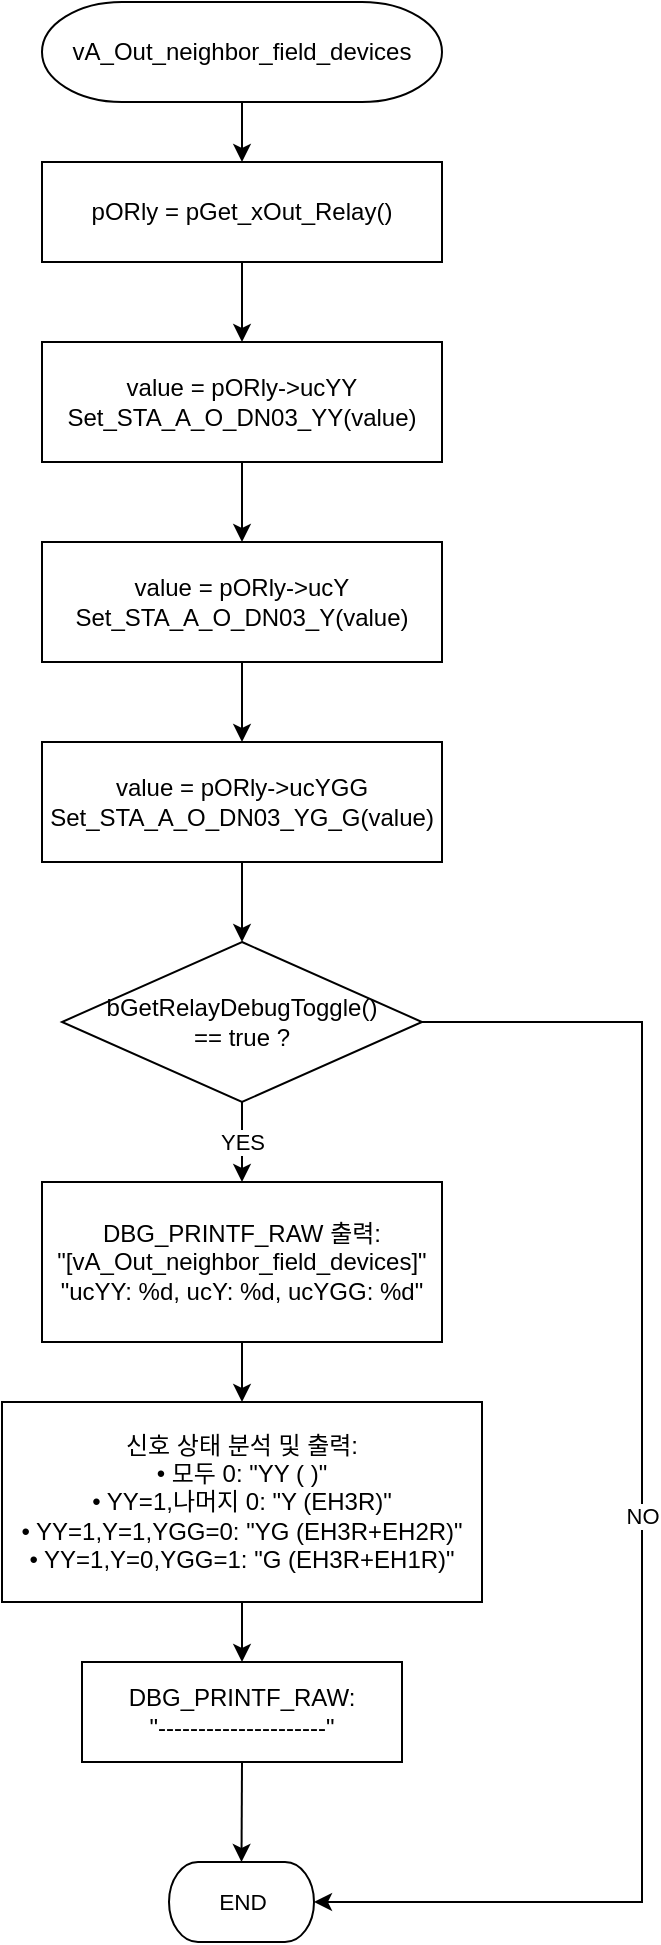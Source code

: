 <mxfile version="20.3.0" type="device" pages="10"><diagram id="JF5YSThCYbUpvrG5-Uv7" name="vA_Out_neighbor_field_devices"><mxGraphModel dx="1209" dy="844" grid="1" gridSize="10" guides="1" tooltips="1" connect="1" arrows="1" fold="1" page="1" pageScale="1" pageWidth="827" pageHeight="1169" math="0" shadow="0"><root><mxCell id="0"/><mxCell id="1" parent="0"/><UserObject label="&lt;div style=&quot;&quot;&gt;&lt;font style=&quot;direction: ltr; line-height: 120%; opacity: 1;&quot;&gt;vA_Out_neighbor_field_devices&lt;br&gt;&lt;/font&gt;&lt;/div&gt;" tags="순서도" id="WFj-25jQ19lH60LPMrNg-1"><mxCell style="verticalAlign=middle;align=center;overflow=width;vsdxID=2;fillColor=#FFFFFF;gradientColor=none;shape=stencil(tVLLDsIgEPwajiQIMfFe638Qu22JCM2Ctv69kK0Rm9qDibeZndkXC1NV6PUATIoQ0V9gNE3smToyKY3rAU1MiKmaqar1CB36m2uIDzo7M7r6e64wUZ4UOUWKB9GdIH4irzWu8B42vRrPScNFXZzN+5mvl3qJXE8mcPRRR+Pdh2Y1dsBTE95a3c0TkBRGgKEIb6wg1/r+ssCXd/vLCgm8z9caa+n6pb48dwrRV1H1Ew==);strokeColor=#000000;spacingTop=-1;spacingBottom=-1;spacingLeft=-1;spacingRight=-1;points=[[0.5,1,0],[0.5,0,0],[0,0.5,0],[1,0.5,0]];labelBackgroundColor=none;rounded=0;html=1;whiteSpace=wrap;strokeWidth=1;fontStyle=0" vertex="1" parent="1"><mxGeometry x="470" y="220" width="200" height="50" as="geometry"/></mxCell></UserObject><mxCell id="WFj-25jQ19lH60LPMrNg-2" value="pORly = pGet_xOut_Relay()" style="rounded=0;whiteSpace=wrap;html=1;strokeWidth=1;fontStyle=0;fillColor=none;strokeColor=#000000;" vertex="1" parent="1"><mxGeometry x="470" y="300" width="200" height="50" as="geometry"/></mxCell><mxCell id="WFj-25jQ19lH60LPMrNg-3" value="value = pORly-&amp;gt;ucYY&lt;br&gt;Set_STA_A_O_DN03_YY(value)" style="rounded=0;whiteSpace=wrap;html=1;strokeWidth=1;fontStyle=0;fillColor=none;strokeColor=#000000;" vertex="1" parent="1"><mxGeometry x="470" y="390" width="200" height="60" as="geometry"/></mxCell><mxCell id="WFj-25jQ19lH60LPMrNg-4" value="value = pORly-&amp;gt;ucY&lt;br&gt;Set_STA_A_O_DN03_Y(value)" style="rounded=0;whiteSpace=wrap;html=1;strokeWidth=1;fontStyle=0;fillColor=none;strokeColor=#000000;" vertex="1" parent="1"><mxGeometry x="470" y="490" width="200" height="60" as="geometry"/></mxCell><mxCell id="WFj-25jQ19lH60LPMrNg-5" value="value = pORly-&amp;gt;ucYGG&lt;br&gt;Set_STA_A_O_DN03_YG_G(value)" style="rounded=0;whiteSpace=wrap;html=1;strokeWidth=1;fontStyle=0;fillColor=none;strokeColor=#000000;" vertex="1" parent="1"><mxGeometry x="470" y="590" width="200" height="60" as="geometry"/></mxCell><mxCell id="WFj-25jQ19lH60LPMrNg-6" value="bGetRelayDebugToggle()&#10;== true ?" style="rhombus;whiteSpace=wrap;html=1;strokeWidth=1;fontStyle=0;fillColor=none;strokeColor=#000000;" vertex="1" parent="1"><mxGeometry x="480" y="690" width="180" height="80" as="geometry"/></mxCell><mxCell id="WFj-25jQ19lH60LPMrNg-7" value="DBG_PRINTF_RAW 출력:&#10;&quot;[vA_Out_neighbor_field_devices]&quot;&#10;&quot;ucYY: %d, ucY: %d, ucYGG: %d&quot;" style="rounded=0;whiteSpace=wrap;html=1;strokeWidth=1;fontStyle=0;fillColor=none;strokeColor=#000000;" vertex="1" parent="1"><mxGeometry x="470" y="810" width="200" height="80" as="geometry"/></mxCell><mxCell id="WFj-25jQ19lH60LPMrNg-8" value="신호 상태 분석 및 출력:&#10;• 모두 0: &quot;YY (    )&quot;&#10;• YY=1,나머지 0: &quot;Y (EH3R)&quot;&#10;• YY=1,Y=1,YGG=0: &quot;YG (EH3R+EH2R)&quot;&#10;• YY=1,Y=0,YGG=1: &quot;G (EH3R+EH1R)&quot;" style="rounded=0;whiteSpace=wrap;html=1;strokeWidth=1;fontStyle=0;fillColor=none;strokeColor=#000000;" vertex="1" parent="1"><mxGeometry x="450" y="920" width="240" height="100" as="geometry"/></mxCell><mxCell id="WFj-25jQ19lH60LPMrNg-9" value="DBG_PRINTF_RAW:&lt;br&gt;&quot;---------------------&quot;" style="rounded=0;whiteSpace=wrap;html=1;strokeWidth=1;fontStyle=0;fillColor=none;strokeColor=#000000;" vertex="1" parent="1"><mxGeometry x="490" y="1050" width="160" height="50" as="geometry"/></mxCell><mxCell id="WFj-25jQ19lH60LPMrNg-12" value="" style="endArrow=classic;html=1;rounded=0;exitX=0.5;exitY=1;exitDx=0;exitDy=0;exitPerimeter=0;entryX=0.5;entryY=0;entryDx=0;entryDy=0;" edge="1" parent="1" source="WFj-25jQ19lH60LPMrNg-1" target="WFj-25jQ19lH60LPMrNg-2"><mxGeometry width="50" height="50" relative="1" as="geometry"><mxPoint x="570" y="280" as="sourcePoint"/><mxPoint x="570" y="300" as="targetPoint"/></mxGeometry></mxCell><mxCell id="WFj-25jQ19lH60LPMrNg-13" value="" style="endArrow=classic;html=1;rounded=0;exitX=0.5;exitY=1;exitDx=0;exitDy=0;entryX=0.5;entryY=0;entryDx=0;entryDy=0;" edge="1" parent="1" source="WFj-25jQ19lH60LPMrNg-2" target="WFj-25jQ19lH60LPMrNg-3"><mxGeometry width="50" height="50" relative="1" as="geometry"><mxPoint x="570" y="360" as="sourcePoint"/><mxPoint x="570" y="390" as="targetPoint"/></mxGeometry></mxCell><mxCell id="WFj-25jQ19lH60LPMrNg-14" value="" style="endArrow=classic;html=1;rounded=0;exitX=0.5;exitY=1;exitDx=0;exitDy=0;entryX=0.5;entryY=0;entryDx=0;entryDy=0;" edge="1" parent="1" source="WFj-25jQ19lH60LPMrNg-3" target="WFj-25jQ19lH60LPMrNg-4"><mxGeometry width="50" height="50" relative="1" as="geometry"><mxPoint x="570" y="460" as="sourcePoint"/><mxPoint x="570" y="490" as="targetPoint"/></mxGeometry></mxCell><mxCell id="WFj-25jQ19lH60LPMrNg-15" value="" style="endArrow=classic;html=1;rounded=0;exitX=0.5;exitY=1;exitDx=0;exitDy=0;entryX=0.5;entryY=0;entryDx=0;entryDy=0;" edge="1" parent="1" source="WFj-25jQ19lH60LPMrNg-4" target="WFj-25jQ19lH60LPMrNg-5"><mxGeometry width="50" height="50" relative="1" as="geometry"><mxPoint x="570" y="560" as="sourcePoint"/><mxPoint x="570" y="590" as="targetPoint"/></mxGeometry></mxCell><mxCell id="WFj-25jQ19lH60LPMrNg-16" value="" style="endArrow=classic;html=1;rounded=0;exitX=0.5;exitY=1;exitDx=0;exitDy=0;entryX=0.5;entryY=0;entryDx=0;entryDy=0;" edge="1" parent="1" source="WFj-25jQ19lH60LPMrNg-5" target="WFj-25jQ19lH60LPMrNg-6"><mxGeometry width="50" height="50" relative="1" as="geometry"><mxPoint x="570" y="660" as="sourcePoint"/><mxPoint x="570" y="690" as="targetPoint"/></mxGeometry></mxCell><mxCell id="WFj-25jQ19lH60LPMrNg-17" value="YES" style="endArrow=classic;html=1;rounded=0;exitX=0.5;exitY=1;exitDx=0;exitDy=0;entryX=0.5;entryY=0;entryDx=0;entryDy=0;" edge="1" parent="1" source="WFj-25jQ19lH60LPMrNg-6" target="WFj-25jQ19lH60LPMrNg-7"><mxGeometry width="50" height="50" relative="1" as="geometry"><mxPoint x="570" y="770" as="sourcePoint"/><mxPoint x="570" y="810" as="targetPoint"/></mxGeometry></mxCell><mxCell id="WFj-25jQ19lH60LPMrNg-18" value="NO" style="endArrow=classic;html=1;rounded=0;exitX=1;exitY=0.5;exitDx=0;exitDy=0;entryX=1;entryY=0.5;entryDx=0;entryDy=0;entryPerimeter=0;" edge="1" parent="1" source="WFj-25jQ19lH60LPMrNg-6" target="WFj-25jQ19lH60LPMrNg-24"><mxGeometry width="50" height="50" relative="1" as="geometry"><mxPoint x="650" y="730" as="sourcePoint"/><mxPoint x="730" y="730" as="targetPoint"/><Array as="points"><mxPoint x="770" y="730"/><mxPoint x="770" y="1170"/></Array></mxGeometry></mxCell><mxCell id="WFj-25jQ19lH60LPMrNg-19" value="" style="endArrow=classic;html=1;rounded=0;exitX=0.5;exitY=1;exitDx=0;exitDy=0;entryX=0.5;entryY=0;entryDx=0;entryDy=0;" edge="1" parent="1" source="WFj-25jQ19lH60LPMrNg-7" target="WFj-25jQ19lH60LPMrNg-8"><mxGeometry width="50" height="50" relative="1" as="geometry"><mxPoint x="570" y="890" as="sourcePoint"/><mxPoint x="570" y="920" as="targetPoint"/></mxGeometry></mxCell><mxCell id="WFj-25jQ19lH60LPMrNg-20" value="" style="endArrow=classic;html=1;rounded=0;exitX=0.5;exitY=1;exitDx=0;exitDy=0;entryX=0.5;entryY=0;entryDx=0;entryDy=0;" edge="1" parent="1" source="WFj-25jQ19lH60LPMrNg-8" target="WFj-25jQ19lH60LPMrNg-9"><mxGeometry width="50" height="50" relative="1" as="geometry"><mxPoint x="570" y="1020" as="sourcePoint"/><mxPoint x="570" y="1050" as="targetPoint"/></mxGeometry></mxCell><mxCell id="WFj-25jQ19lH60LPMrNg-21" value="" style="endArrow=classic;html=1;rounded=0;exitX=0.5;exitY=1;exitDx=0;exitDy=0;entryX=0.5;entryY=0;entryDx=0;entryDy=0;entryPerimeter=0;" edge="1" parent="1" source="WFj-25jQ19lH60LPMrNg-9" target="WFj-25jQ19lH60LPMrNg-24"><mxGeometry width="50" height="50" relative="1" as="geometry"><mxPoint x="570" y="1120" as="sourcePoint"/><mxPoint x="570" y="1160" as="targetPoint"/></mxGeometry></mxCell><UserObject label="&lt;div style=&quot;font-size: 1px&quot;&gt;&lt;font style=&quot;font-size:11.29px;font-family:Arial;color:#000000;direction:ltr;letter-spacing:0px;line-height:120%;opacity:1&quot;&gt;END&lt;br&gt;&lt;/font&gt;&lt;/div&gt;" tags="순서도" id="WFj-25jQ19lH60LPMrNg-24"><mxCell style="verticalAlign=middle;align=center;overflow=width;vsdxID=77;fillColor=#FFFFFF;gradientColor=none;shape=stencil(tVLLDsIgEPwajiQIMfFe638Qu22JCM2Ctv69kK0Rm9qDibeZndkXC1NV6PUATIoQ0V9gNE3smToyKY3rAU1MiKmaqar1CB36m2uIDzo7M7r6e64wUZ4UOUWKB9GdIH4irzWu8B42vRrPScNFXZzN+5mvl3qJXE8mcPRRR+Pdh2Y1dsBTE95a3c0TkBRGgKEIb6wg1/r+ssCXd/vLCgm8z9caa+n6pb48dwrRV1H1Ew==);strokeColor=#000000;spacingTop=-1;spacingBottom=-1;spacingLeft=-1;spacingRight=-1;points=[[0.5,1,0],[0.5,0,0],[0,0.5,0],[1,0.5,0]];labelBackgroundColor=none;rounded=0;html=1;whiteSpace=wrap;strokeWidth=1;fontStyle=0" vertex="1" parent="1"><mxGeometry x="533.5" y="1150" width="72.5" height="40" as="geometry"/></mxCell></UserObject></root></mxGraphModel></diagram><diagram id="wELoltJd3PKNktx2Wcnf" name="vA_Out_cpt_ecpt"><mxGraphModel dx="1209" dy="844" grid="1" gridSize="10" guides="1" tooltips="1" connect="1" arrows="1" fold="1" page="1" pageScale="1" pageWidth="827" pageHeight="1169" math="0" shadow="0"><root><mxCell id="0"/><mxCell id="1" parent="0"/><mxCell id="_YZ_f4hvY8rCqXBbWvUo-2" value="pORly = pGet_xOut_Relay()&lt;br&gt;FieldDeviceInfoStruct *pFDinfo" style="rounded=0;whiteSpace=wrap;html=1;strokeWidth=1;fontStyle=0;fillColor=none;strokeColor=#000000;" vertex="1" parent="1"><mxGeometry x="520" y="190" width="220" height="50" as="geometry"/></mxCell><mxCell id="_YZ_f4hvY8rCqXBbWvUo-3" value="pORly-&gt;ucCPT = 0&#10;pORly-&gt;ucECPT = 1&#10;loop = 0&#10;&#10;// CPT/eCPT 초기값 설정" style="rounded=0;whiteSpace=wrap;html=1;strokeWidth=1;fontStyle=0;fillColor=none;strokeColor=#000000;" vertex="1" parent="1"><mxGeometry x="540" y="270" width="180" height="80" as="geometry"/></mxCell><mxCell id="_YZ_f4hvY8rCqXBbWvUo-4" value="loop &lt; MAX_FieldD ?" style="rhombus;whiteSpace=wrap;html=1;strokeWidth=1;fontStyle=0;fillColor=none;strokeColor=#000000;" vertex="1" parent="1"><mxGeometry x="550" y="380" width="160" height="60" as="geometry"/></mxCell><mxCell id="_YZ_f4hvY8rCqXBbWvUo-5" value="pFDinfo = pGet_xFieldDevice(loop)&#10;&#10;// loop번째 필드 장치 정보 획득" style="rounded=0;whiteSpace=wrap;html=1;strokeWidth=1;fontStyle=0;fillColor=none;strokeColor=#000000;" vertex="1" parent="1"><mxGeometry x="520" y="470" width="220" height="60" as="geometry"/></mxCell><mxCell id="_YZ_f4hvY8rCqXBbWvUo-6" value="pFDinfo == NULL ?" style="rhombus;whiteSpace=wrap;html=1;strokeWidth=1;fontStyle=0;fillColor=none;strokeColor=#000000;" vertex="1" parent="1"><mxGeometry x="550" y="560" width="160" height="60" as="geometry"/></mxCell><mxCell id="_YZ_f4hvY8rCqXBbWvUo-7" value="printf(&quot;Error: pFDinfo is NULL&quot;)&lt;br&gt;continue" style="rounded=0;whiteSpace=wrap;html=1;strokeWidth=1;fontStyle=0;fillColor=none;strokeColor=#000000;" vertex="1" parent="1"><mxGeometry x="190" y="565" width="200" height="50" as="geometry"/></mxCell><mxCell id="_YZ_f4hvY8rCqXBbWvUo-8" value="pFDinfo[loop].ucUPDN&#10;== E_UP_WAY ?" style="rhombus;whiteSpace=wrap;html=1;strokeWidth=1;fontStyle=0;fillColor=none;strokeColor=#000000;" vertex="1" parent="1"><mxGeometry x="540" y="650" width="180" height="80" as="geometry"/></mxCell><mxCell id="_YZ_f4hvY8rCqXBbWvUo-9" value="pFDinfo[loop].CPT&#10;== 1 ?" style="rhombus;whiteSpace=wrap;html=1;strokeWidth=1;fontStyle=0;fillColor=none;strokeColor=#000000;" vertex="1" parent="1"><mxGeometry x="430" y="740" width="140" height="60" as="geometry"/></mxCell><mxCell id="_YZ_f4hvY8rCqXBbWvUo-10" value="pORly-&gt;ucCPT = 1&#10;&#10;// CPT 활성화" style="rounded=0;whiteSpace=wrap;html=1;strokeWidth=1;fontStyle=0;fillColor=none;strokeColor=#000000;" vertex="1" parent="1"><mxGeometry x="330" y="820" width="120" height="50" as="geometry"/></mxCell><mxCell id="_YZ_f4hvY8rCqXBbWvUo-11" value="pFDinfo[loop].eCPT&#10;== 0 ?" style="rhombus;whiteSpace=wrap;html=1;strokeWidth=1;fontStyle=0;fillColor=none;strokeColor=#000000;" vertex="1" parent="1"><mxGeometry x="687" y="740" width="140" height="60" as="geometry"/></mxCell><mxCell id="_YZ_f4hvY8rCqXBbWvUo-12" value="pORly-&gt;ucECPT = 0&#10;&#10;// eCPT 비활성화" style="rounded=0;whiteSpace=wrap;html=1;strokeWidth=1;fontStyle=0;fillColor=none;strokeColor=#000000;" vertex="1" parent="1"><mxGeometry x="827" y="820" width="120" height="50" as="geometry"/></mxCell><mxCell id="_YZ_f4hvY8rCqXBbWvUo-13" value="loop++" style="rounded=0;whiteSpace=wrap;html=1;strokeWidth=1;fontStyle=0;fillColor=none;strokeColor=#000000;" vertex="1" parent="1"><mxGeometry x="600" y="950" width="60" height="40" as="geometry"/></mxCell><mxCell id="_YZ_f4hvY8rCqXBbWvUo-14" value="value = pORly-&gt;ucCPT&#10;Set_STA_A_O_UP_CPT(value)&#10;&#10;// CPT 출력" style="rounded=0;whiteSpace=wrap;html=1;strokeWidth=1;fontStyle=0;fillColor=none;strokeColor=#000000;" vertex="1" parent="1"><mxGeometry x="280" y="1150" width="180" height="70" as="geometry"/></mxCell><mxCell id="_YZ_f4hvY8rCqXBbWvUo-15" value="value = pORly-&gt;ucECPT&#10;Set_STA_A_O_UP_ECPT(value)&#10;&#10;// eCPT 출력" style="rounded=0;whiteSpace=wrap;html=1;strokeWidth=1;fontStyle=0;fillColor=none;strokeColor=#000000;" vertex="1" parent="1"><mxGeometry x="550" y="1150" width="180" height="70" as="geometry"/></mxCell><mxCell id="_YZ_f4hvY8rCqXBbWvUo-16" value="bGetRelayDebugToggle()&#10;== true ?" style="rhombus;whiteSpace=wrap;html=1;strokeWidth=1;fontStyle=0;fillColor=none;strokeColor=#000000;" vertex="1" parent="1"><mxGeometry x="545" y="1300" width="190" height="90" as="geometry"/></mxCell><mxCell id="_YZ_f4hvY8rCqXBbWvUo-17" value="DBG_PRINTF_RAW:&#10;&quot;CPT: %d, eCPT: %d&quot;&#10;&quot;------------------------------------&quot;" style="rounded=0;whiteSpace=wrap;html=1;strokeWidth=1;fontStyle=0;fillColor=none;strokeColor=#000000;" vertex="1" parent="1"><mxGeometry x="790" y="1410" width="160" height="80" as="geometry"/></mxCell><mxCell id="_YZ_f4hvY8rCqXBbWvUo-19" value="" style="endArrow=classic;html=1;rounded=0;exitX=0.5;exitY=1;exitDx=0;exitDy=0;exitPerimeter=0;entryX=0.5;entryY=0;entryDx=0;entryDy=0;" edge="1" parent="1" source="6PnJ-KnySDhp7zgAqV1R-1" target="_YZ_f4hvY8rCqXBbWvUo-2"><mxGeometry width="50" height="50" relative="1" as="geometry"><mxPoint x="630" y="140" as="sourcePoint"/><mxPoint x="630" y="170" as="targetPoint"/></mxGeometry></mxCell><mxCell id="_YZ_f4hvY8rCqXBbWvUo-20" value="" style="endArrow=classic;html=1;rounded=0;exitX=0.5;exitY=1;exitDx=0;exitDy=0;entryX=0.5;entryY=0;entryDx=0;entryDy=0;" edge="1" parent="1" source="_YZ_f4hvY8rCqXBbWvUo-2" target="_YZ_f4hvY8rCqXBbWvUo-3"><mxGeometry width="50" height="50" relative="1" as="geometry"><mxPoint x="630" y="240" as="sourcePoint"/><mxPoint x="630" y="270" as="targetPoint"/></mxGeometry></mxCell><mxCell id="_YZ_f4hvY8rCqXBbWvUo-21" value="" style="endArrow=classic;html=1;rounded=0;exitX=0.5;exitY=1;exitDx=0;exitDy=0;entryX=0.5;entryY=0;entryDx=0;entryDy=0;" edge="1" parent="1" source="_YZ_f4hvY8rCqXBbWvUo-3" target="_YZ_f4hvY8rCqXBbWvUo-4"><mxGeometry width="50" height="50" relative="1" as="geometry"><mxPoint x="630" y="350" as="sourcePoint"/><mxPoint x="630" y="380" as="targetPoint"/></mxGeometry></mxCell><mxCell id="_YZ_f4hvY8rCqXBbWvUo-22" value="YES" style="endArrow=classic;html=1;rounded=0;exitX=0.5;exitY=1;exitDx=0;exitDy=0;entryX=0.5;entryY=0;entryDx=0;entryDy=0;" edge="1" parent="1" source="_YZ_f4hvY8rCqXBbWvUo-4" target="_YZ_f4hvY8rCqXBbWvUo-5"><mxGeometry width="50" height="50" relative="1" as="geometry"><mxPoint x="630" y="440" as="sourcePoint"/><mxPoint x="630" y="470" as="targetPoint"/></mxGeometry></mxCell><mxCell id="_YZ_f4hvY8rCqXBbWvUo-23" value="NO" style="endArrow=classic;html=1;rounded=0;exitX=0;exitY=0.5;exitDx=0;exitDy=0;entryX=0.5;entryY=0;entryDx=0;entryDy=0;" edge="1" parent="1" source="_YZ_f4hvY8rCqXBbWvUo-4" target="_YZ_f4hvY8rCqXBbWvUo-14"><mxGeometry width="50" height="50" relative="1" as="geometry"><mxPoint x="550" y="410" as="sourcePoint"/><mxPoint x="460" y="1050" as="targetPoint"/><Array as="points"><mxPoint x="120" y="410"/><mxPoint x="120" y="970"/></Array></mxGeometry></mxCell><mxCell id="_YZ_f4hvY8rCqXBbWvUo-24" value="" style="endArrow=classic;html=1;rounded=0;exitX=0.5;exitY=1;exitDx=0;exitDy=0;entryX=0.5;entryY=0;entryDx=0;entryDy=0;" edge="1" parent="1" source="_YZ_f4hvY8rCqXBbWvUo-5" target="_YZ_f4hvY8rCqXBbWvUo-6"><mxGeometry width="50" height="50" relative="1" as="geometry"><mxPoint x="630" y="530" as="sourcePoint"/><mxPoint x="630" y="560" as="targetPoint"/></mxGeometry></mxCell><mxCell id="_YZ_f4hvY8rCqXBbWvUo-25" value="YES" style="endArrow=classic;html=1;rounded=0;exitX=0;exitY=0.5;exitDx=0;exitDy=0;entryX=1;entryY=0.5;entryDx=0;entryDy=0;" edge="1" parent="1" source="_YZ_f4hvY8rCqXBbWvUo-6" target="_YZ_f4hvY8rCqXBbWvUo-7"><mxGeometry width="50" height="50" relative="1" as="geometry"><mxPoint x="710" y="590" as="sourcePoint"/><mxPoint x="780" y="615" as="targetPoint"/></mxGeometry></mxCell><mxCell id="_YZ_f4hvY8rCqXBbWvUo-26" value="NO" style="endArrow=classic;html=1;rounded=0;exitX=0.5;exitY=1;exitDx=0;exitDy=0;entryX=0.5;entryY=0;entryDx=0;entryDy=0;" edge="1" parent="1" source="_YZ_f4hvY8rCqXBbWvUo-6" target="_YZ_f4hvY8rCqXBbWvUo-8"><mxGeometry width="50" height="50" relative="1" as="geometry"><mxPoint x="630" y="620" as="sourcePoint"/><mxPoint x="630" y="650" as="targetPoint"/></mxGeometry></mxCell><mxCell id="_YZ_f4hvY8rCqXBbWvUo-27" value="YES" style="endArrow=classic;html=1;rounded=0;exitX=0;exitY=1;exitDx=0;exitDy=0;entryX=0.5;entryY=0;entryDx=0;entryDy=0;" edge="1" parent="1" source="_YZ_f4hvY8rCqXBbWvUo-8" target="_YZ_f4hvY8rCqXBbWvUo-9"><mxGeometry width="50" height="50" relative="1" as="geometry"><mxPoint x="540" y="730" as="sourcePoint"/><mxPoint x="470" y="770" as="targetPoint"/></mxGeometry></mxCell><mxCell id="_YZ_f4hvY8rCqXBbWvUo-28" value="YES" style="endArrow=classic;html=1;rounded=0;exitX=1;exitY=1;exitDx=0;exitDy=0;entryX=0.5;entryY=0;entryDx=0;entryDy=0;" edge="1" parent="1" source="_YZ_f4hvY8rCqXBbWvUo-8" target="_YZ_f4hvY8rCqXBbWvUo-11"><mxGeometry width="50" height="50" relative="1" as="geometry"><mxPoint x="720" y="730" as="sourcePoint"/><mxPoint x="750" y="770" as="targetPoint"/></mxGeometry></mxCell><mxCell id="_YZ_f4hvY8rCqXBbWvUo-29" value="YES" style="endArrow=classic;html=1;rounded=0;exitX=0;exitY=0.5;exitDx=0;exitDy=0;entryX=0.5;entryY=0;entryDx=0;entryDy=0;" edge="1" parent="1" source="_YZ_f4hvY8rCqXBbWvUo-9" target="_YZ_f4hvY8rCqXBbWvUo-10"><mxGeometry width="50" height="50" relative="1" as="geometry"><mxPoint x="400" y="830" as="sourcePoint"/><mxPoint x="340" y="870" as="targetPoint"/></mxGeometry></mxCell><mxCell id="_YZ_f4hvY8rCqXBbWvUo-30" value="YES" style="endArrow=classic;html=1;rounded=0;exitX=1;exitY=0.5;exitDx=0;exitDy=0;entryX=0.5;entryY=0;entryDx=0;entryDy=0;" edge="1" parent="1" source="_YZ_f4hvY8rCqXBbWvUo-11" target="_YZ_f4hvY8rCqXBbWvUo-12"><mxGeometry width="50" height="50" relative="1" as="geometry"><mxPoint x="820" y="830" as="sourcePoint"/><mxPoint x="920" y="870" as="targetPoint"/></mxGeometry></mxCell><mxCell id="_YZ_f4hvY8rCqXBbWvUo-31" value="" style="endArrow=classic;html=1;rounded=0;exitX=0.5;exitY=1;exitDx=0;exitDy=0;entryX=0;entryY=0.5;entryDx=0;entryDy=0;" edge="1" parent="1" source="_YZ_f4hvY8rCqXBbWvUo-7" target="_YZ_f4hvY8rCqXBbWvUo-13"><mxGeometry width="50" height="50" relative="1" as="geometry"><mxPoint x="780" y="650" as="sourcePoint"/><mxPoint x="660" y="950" as="targetPoint"/><Array as="points"><mxPoint x="290" y="780"/><mxPoint x="290" y="970"/></Array></mxGeometry></mxCell><mxCell id="_YZ_f4hvY8rCqXBbWvUo-32" value="" style="endArrow=classic;html=1;rounded=0;exitX=0.5;exitY=1;exitDx=0;exitDy=0;entryX=0.25;entryY=0;entryDx=0;entryDy=0;" edge="1" parent="1" source="_YZ_f4hvY8rCqXBbWvUo-10" target="_YZ_f4hvY8rCqXBbWvUo-13"><mxGeometry width="50" height="50" relative="1" as="geometry"><mxPoint x="340" y="920" as="sourcePoint"/><mxPoint x="600" y="970" as="targetPoint"/><Array as="points"/></mxGeometry></mxCell><mxCell id="_YZ_f4hvY8rCqXBbWvUo-33" value="" style="endArrow=classic;html=1;rounded=0;entryX=0.75;entryY=0;entryDx=0;entryDy=0;exitX=0.5;exitY=1;exitDx=0;exitDy=0;" edge="1" parent="1" source="_YZ_f4hvY8rCqXBbWvUo-12" target="_YZ_f4hvY8rCqXBbWvUo-13"><mxGeometry width="50" height="50" relative="1" as="geometry"><mxPoint x="920" y="920" as="sourcePoint"/><mxPoint x="660" y="970" as="targetPoint"/><Array as="points"/></mxGeometry></mxCell><mxCell id="_YZ_f4hvY8rCqXBbWvUo-34" value="" style="endArrow=classic;html=1;rounded=0;exitX=1;exitY=0.5;exitDx=0;exitDy=0;entryX=1;entryY=0.5;entryDx=0;entryDy=0;" edge="1" parent="1" source="_YZ_f4hvY8rCqXBbWvUo-13" target="_YZ_f4hvY8rCqXBbWvUo-4"><mxGeometry width="50" height="50" relative="1" as="geometry"><mxPoint x="660" y="970" as="sourcePoint"/><mxPoint x="710" y="410" as="targetPoint"/><Array as="points"><mxPoint x="1000" y="970"/><mxPoint x="1000" y="410"/></Array></mxGeometry></mxCell><mxCell id="_YZ_f4hvY8rCqXBbWvUo-35" value="" style="endArrow=classic;html=1;rounded=0;exitX=1;exitY=0.5;exitDx=0;exitDy=0;entryX=0;entryY=0.5;entryDx=0;entryDy=0;" edge="1" parent="1" source="_YZ_f4hvY8rCqXBbWvUo-14" target="_YZ_f4hvY8rCqXBbWvUo-15"><mxGeometry width="50" height="50" relative="1" as="geometry"><mxPoint x="460" y="1085" as="sourcePoint"/><mxPoint x="500" y="1085" as="targetPoint"/></mxGeometry></mxCell><mxCell id="_YZ_f4hvY8rCqXBbWvUo-36" value="" style="endArrow=classic;html=1;rounded=0;exitX=0.5;exitY=1;exitDx=0;exitDy=0;entryX=0.5;entryY=0;entryDx=0;entryDy=0;" edge="1" parent="1" source="_YZ_f4hvY8rCqXBbWvUo-15" target="_YZ_f4hvY8rCqXBbWvUo-16"><mxGeometry width="50" height="50" relative="1" as="geometry"><mxPoint x="680" y="1085" as="sourcePoint"/><mxPoint x="720" y="1085" as="targetPoint"/></mxGeometry></mxCell><mxCell id="_YZ_f4hvY8rCqXBbWvUo-37" value="YES" style="endArrow=classic;html=1;rounded=0;exitX=1;exitY=0.5;exitDx=0;exitDy=0;entryX=0.5;entryY=0;entryDx=0;entryDy=0;" edge="1" parent="1" source="_YZ_f4hvY8rCqXBbWvUo-16" target="_YZ_f4hvY8rCqXBbWvUo-17"><mxGeometry width="50" height="50" relative="1" as="geometry"><mxPoint x="800" y="1120" as="sourcePoint"/><mxPoint x="800" y="1160" as="targetPoint"/></mxGeometry></mxCell><mxCell id="_YZ_f4hvY8rCqXBbWvUo-38" value="NO" style="endArrow=classic;html=1;rounded=0;exitX=0.5;exitY=1;exitDx=0;exitDy=0;entryX=0.5;entryY=0;entryDx=0;entryDy=0;entryPerimeter=0;" edge="1" parent="1" source="_YZ_f4hvY8rCqXBbWvUo-16" target="HaBoImGLLF2lcJtHn8_T-1"><mxGeometry width="50" height="50" relative="1" as="geometry"><mxPoint x="720" y="1120" as="sourcePoint"/><mxPoint x="630" y="1550" as="targetPoint"/></mxGeometry></mxCell><mxCell id="_YZ_f4hvY8rCqXBbWvUo-39" value="" style="endArrow=classic;html=1;rounded=0;exitX=0.5;exitY=1;exitDx=0;exitDy=0;entryX=1;entryY=0.5;entryDx=0;entryDy=0;entryPerimeter=0;" edge="1" parent="1" source="_YZ_f4hvY8rCqXBbWvUo-17" target="HaBoImGLLF2lcJtHn8_T-1"><mxGeometry width="50" height="50" relative="1" as="geometry"><mxPoint x="720" y="1240" as="sourcePoint"/><mxPoint x="600" y="1550" as="targetPoint"/></mxGeometry></mxCell><UserObject label="&lt;div style=&quot;&quot;&gt;&lt;font style=&quot;direction: ltr; line-height: 120%; opacity: 1;&quot;&gt;vA_Out_cpt_ecpt&lt;br&gt;&lt;/font&gt;&lt;/div&gt;" tags="순서도" id="6PnJ-KnySDhp7zgAqV1R-1"><mxCell style="verticalAlign=middle;align=center;overflow=width;vsdxID=2;fillColor=#FFFFFF;gradientColor=none;shape=stencil(tVLLDsIgEPwajiQIMfFe638Qu22JCM2Ctv69kK0Rm9qDibeZndkXC1NV6PUATIoQ0V9gNE3smToyKY3rAU1MiKmaqar1CB36m2uIDzo7M7r6e64wUZ4UOUWKB9GdIH4irzWu8B42vRrPScNFXZzN+5mvl3qJXE8mcPRRR+Pdh2Y1dsBTE95a3c0TkBRGgKEIb6wg1/r+ssCXd/vLCgm8z9caa+n6pb48dwrRV1H1Ew==);strokeColor=#000000;spacingTop=-1;spacingBottom=-1;spacingLeft=-1;spacingRight=-1;points=[[0.5,1,0],[0.5,0,0],[0,0.5,0],[1,0.5,0]];labelBackgroundColor=none;rounded=0;html=1;whiteSpace=wrap;strokeWidth=1;fontStyle=0" vertex="1" parent="1"><mxGeometry x="550" y="100" width="160" height="50" as="geometry"/></mxCell></UserObject><UserObject label="&lt;div style=&quot;font-size: 1px&quot;&gt;&lt;font style=&quot;font-size:11.29px;font-family:Arial;color:#000000;direction:ltr;letter-spacing:0px;line-height:120%;opacity:1&quot;&gt;END&lt;br&gt;&lt;/font&gt;&lt;/div&gt;" tags="순서도" id="HaBoImGLLF2lcJtHn8_T-1"><mxCell style="verticalAlign=middle;align=center;overflow=width;vsdxID=77;fillColor=#FFFFFF;gradientColor=none;shape=stencil(tVLLDsIgEPwajiQIMfFe638Qu22JCM2Ctv69kK0Rm9qDibeZndkXC1NV6PUATIoQ0V9gNE3smToyKY3rAU1MiKmaqar1CB36m2uIDzo7M7r6e64wUZ4UOUWKB9GdIH4irzWu8B42vRrPScNFXZzN+5mvl3qJXE8mcPRRR+Pdh2Y1dsBTE95a3c0TkBRGgKEIb6wg1/r+ssCXd/vLCgm8z9caa+n6pb48dwrRV1H1Ew==);strokeColor=#000000;spacingTop=-1;spacingBottom=-1;spacingLeft=-1;spacingRight=-1;points=[[0.5,1,0],[0.5,0,0],[0,0.5,0],[1,0.5,0]];labelBackgroundColor=none;rounded=0;html=1;whiteSpace=wrap;strokeWidth=1;fontStyle=0" vertex="1" parent="1"><mxGeometry x="603.75" y="1550" width="72.5" height="40" as="geometry"/></mxCell></UserObject></root></mxGraphModel></diagram><diagram id="b5ZQnecXetOrdCgoD6Jm" name="vA_Out_track"><mxGraphModel dx="1209" dy="844" grid="1" gridSize="10" guides="1" tooltips="1" connect="1" arrows="1" fold="1" page="1" pageScale="1" pageWidth="827" pageHeight="1169" math="0" shadow="0"><root><mxCell id="0"/><mxCell id="1" parent="0"/><mxCell id="LtTKv6Yvw3NlXuiQwk-R-2" value="loop = 0&lt;br&gt;tract_number[32] = {0}&lt;br&gt;pORly = pGet_xOut_Relay()" style="rounded=0;whiteSpace=wrap;html=1;strokeWidth=1;fontStyle=0;fillColor=none;strokeColor=#000000;" vertex="1" parent="1"><mxGeometry x="470" y="180" width="200" height="80" as="geometry"/></mxCell><mxCell id="LtTKv6Yvw3NlXuiQwk-R-3" value="loop &lt; MAX_FieldD ?" style="rhombus;whiteSpace=wrap;html=1;strokeWidth=1;fontStyle=0;fillColor=none;strokeColor=#000000;" vertex="1" parent="1"><mxGeometry x="500" y="290" width="140" height="60" as="geometry"/></mxCell><mxCell id="LtTKv6Yvw3NlXuiQwk-R-4" value="pFDinfo = pGet_xFieldDevice(loop)" style="rounded=0;whiteSpace=wrap;html=1;strokeWidth=1;fontStyle=0;fillColor=none;strokeColor=#000000;" vertex="1" parent="1"><mxGeometry x="445" y="380" width="250" height="50" as="geometry"/></mxCell><mxCell id="LtTKv6Yvw3NlXuiQwk-R-5" value="pFDinfo == NULL ?" style="rhombus;whiteSpace=wrap;html=1;strokeWidth=1;fontStyle=0;fillColor=none;strokeColor=#000000;" vertex="1" parent="1"><mxGeometry x="500" y="460" width="140" height="60" as="geometry"/></mxCell><mxCell id="LtTKv6Yvw3NlXuiQwk-R-6" value="printf(&quot;Error: pFDinfo is NULL&quot;)&lt;br&gt;continue" style="rounded=0;whiteSpace=wrap;html=1;strokeWidth=1;fontStyle=0;fillColor=none;strokeColor=#000000;" vertex="1" parent="1"><mxGeometry x="760" y="460" width="210" height="60" as="geometry"/></mxCell><mxCell id="LtTKv6Yvw3NlXuiQwk-R-7" value="memset(tract_number, 0,&lt;br&gt;sizeof(tract_number))" style="rounded=0;whiteSpace=wrap;html=1;strokeWidth=1;fontStyle=0;fillColor=none;strokeColor=#000000;" vertex="1" parent="1"><mxGeometry x="480" y="560" width="180" height="70" as="geometry"/></mxCell><mxCell id="LtTKv6Yvw3NlXuiQwk-R-8" value="cTrackName != NULL&#10;&amp;&amp; strlen() &gt; 0 ?" style="rhombus;whiteSpace=wrap;html=1;strokeWidth=1;fontStyle=0;fillColor=none;strokeColor=#000000;" vertex="1" parent="1"><mxGeometry x="490" y="660" width="160" height="80" as="geometry"/></mxCell><mxCell id="LtTKv6Yvw3NlXuiQwk-R-9" value="vExtract_Numbers(&lt;br&gt;pFDinfo-&amp;gt;cTrackName,&lt;br&gt;tract_number)" style="rounded=0;whiteSpace=wrap;html=1;strokeWidth=1;fontStyle=0;fillColor=none;strokeColor=#000000;" vertex="1" parent="1"><mxGeometry x="480" y="770" width="180" height="60" as="geometry"/></mxCell><mxCell id="LtTKv6Yvw3NlXuiQwk-R-10" value="track_num = strtol(&lt;br&gt;tract_number, NULL, 10)" style="rounded=0;whiteSpace=wrap;html=1;strokeWidth=1;fontStyle=0;fillColor=none;strokeColor=#000000;" vertex="1" parent="1"><mxGeometry x="480" y="880" width="180" height="50" as="geometry"/></mxCell><mxCell id="LtTKv6Yvw3NlXuiQwk-R-11" value="track_num != 0 ?" style="rhombus;whiteSpace=wrap;html=1;strokeWidth=1;fontStyle=0;fillColor=none;strokeColor=#000000;" vertex="1" parent="1"><mxGeometry x="500" y="970" width="140" height="60" as="geometry"/></mxCell><mxCell id="LtTKv6Yvw3NlXuiQwk-R-12" value="ucUPDN ==&#10;E_UP_WAY ?" style="rhombus;whiteSpace=wrap;html=1;strokeWidth=1;fontStyle=0;fillColor=none;strokeColor=#000000;" vertex="1" parent="1"><mxGeometry x="510" y="1080" width="120" height="70" as="geometry"/></mxCell><mxCell id="LtTKv6Yvw3NlXuiQwk-R-13" value="track_num % 2&#10;== 0 ?" style="rhombus;whiteSpace=wrap;html=1;strokeWidth=1;fontStyle=0;fillColor=none;strokeColor=#000000;" vertex="1" parent="1"><mxGeometry x="510" y="1190" width="120" height="60" as="geometry"/></mxCell><mxCell id="LtTKv6Yvw3NlXuiQwk-R-14" value="SetSta_BxxxxT(cTrackName, TPR)&lt;br&gt;pORly-&amp;gt;outTPR[loop] = TPR" style="rounded=0;whiteSpace=wrap;html=1;strokeWidth=1;fontStyle=0;fillColor=none;strokeColor=#000000;" vertex="1" parent="1"><mxGeometry x="460" y="1300" width="220" height="80" as="geometry"/></mxCell><mxCell id="LtTKv6Yvw3NlXuiQwk-R-15" value="디버그 출력 (조건부):&#10;TrackName, TPR 정보" style="rounded=0;whiteSpace=wrap;html=1;strokeWidth=1;fontStyle=0;fillColor=none;strokeColor=#000000;" vertex="1" parent="1"><mxGeometry x="480" y="1430" width="180" height="60" as="geometry"/></mxCell><mxCell id="LtTKv6Yvw3NlXuiQwk-R-16" value="loop++" style="rounded=0;whiteSpace=wrap;html=1;strokeWidth=1;fontStyle=0;fillColor=none;strokeColor=#000000;" vertex="1" parent="1"><mxGeometry x="550" y="1550" width="60" height="40" as="geometry"/></mxCell><mxCell id="LtTKv6Yvw3NlXuiQwk-R-17" value="최종 디버그 출력 (조건부):&#10;&quot;---------------------------&quot;" style="rounded=0;whiteSpace=wrap;html=1;strokeWidth=1;fontStyle=0;fillColor=none;strokeColor=#000000;" vertex="1" parent="1"><mxGeometry x="150" y="420" width="180" height="60" as="geometry"/></mxCell><mxCell id="LtTKv6Yvw3NlXuiQwk-R-19" value="" style="endArrow=classic;html=1;rounded=0;exitX=0.5;exitY=1;exitDx=0;exitDy=0;exitPerimeter=0;entryX=0.5;entryY=0;entryDx=0;entryDy=0;" edge="1" parent="1" source="IIQwSFnNr6gij3-EdzMj-1" target="LtTKv6Yvw3NlXuiQwk-R-2"><mxGeometry width="50" height="50" relative="1" as="geometry"><mxPoint x="570" y="150" as="sourcePoint"/><mxPoint x="570" y="180" as="targetPoint"/></mxGeometry></mxCell><mxCell id="LtTKv6Yvw3NlXuiQwk-R-20" value="" style="endArrow=classic;html=1;rounded=0;exitX=0.5;exitY=1;exitDx=0;exitDy=0;entryX=0.5;entryY=0;entryDx=0;entryDy=0;" edge="1" parent="1" source="LtTKv6Yvw3NlXuiQwk-R-2" target="LtTKv6Yvw3NlXuiQwk-R-3"><mxGeometry width="50" height="50" relative="1" as="geometry"><mxPoint x="570" y="260" as="sourcePoint"/><mxPoint x="570" y="290" as="targetPoint"/></mxGeometry></mxCell><mxCell id="LtTKv6Yvw3NlXuiQwk-R-21" value="YES" style="endArrow=classic;html=1;rounded=0;exitX=0.5;exitY=1;exitDx=0;exitDy=0;entryX=0.5;entryY=0;entryDx=0;entryDy=0;" edge="1" parent="1" source="LtTKv6Yvw3NlXuiQwk-R-3" target="LtTKv6Yvw3NlXuiQwk-R-4"><mxGeometry width="50" height="50" relative="1" as="geometry"><mxPoint x="570" y="350" as="sourcePoint"/><mxPoint x="570" y="380" as="targetPoint"/></mxGeometry></mxCell><mxCell id="LtTKv6Yvw3NlXuiQwk-R-22" value="NO" style="endArrow=classic;html=1;rounded=0;exitX=0;exitY=0.5;exitDx=0;exitDy=0;entryX=0.5;entryY=0;entryDx=0;entryDy=0;" edge="1" parent="1" source="LtTKv6Yvw3NlXuiQwk-R-3" target="LtTKv6Yvw3NlXuiQwk-R-17"><mxGeometry width="50" height="50" relative="1" as="geometry"><mxPoint x="640" y="320" as="sourcePoint"/><mxPoint x="730" y="390" as="targetPoint"/></mxGeometry></mxCell><mxCell id="LtTKv6Yvw3NlXuiQwk-R-23" value="" style="endArrow=classic;html=1;rounded=0;exitX=0.5;exitY=1;exitDx=0;exitDy=0;entryX=0.5;entryY=0;entryDx=0;entryDy=0;" edge="1" parent="1" source="LtTKv6Yvw3NlXuiQwk-R-4" target="LtTKv6Yvw3NlXuiQwk-R-5"><mxGeometry width="50" height="50" relative="1" as="geometry"><mxPoint x="570" y="440" as="sourcePoint"/><mxPoint x="570" y="470" as="targetPoint"/></mxGeometry></mxCell><mxCell id="LtTKv6Yvw3NlXuiQwk-R-24" value="YES" style="endArrow=classic;html=1;rounded=0;exitX=1;exitY=0.5;exitDx=0;exitDy=0;entryX=0;entryY=0.5;entryDx=0;entryDy=0;" edge="1" parent="1" source="LtTKv6Yvw3NlXuiQwk-R-5" target="LtTKv6Yvw3NlXuiQwk-R-6"><mxGeometry width="50" height="50" relative="1" as="geometry"><mxPoint x="640" y="500" as="sourcePoint"/><mxPoint x="730" y="525" as="targetPoint"/></mxGeometry></mxCell><mxCell id="LtTKv6Yvw3NlXuiQwk-R-25" value="NO" style="endArrow=classic;html=1;rounded=0;exitX=0.5;exitY=1;exitDx=0;exitDy=0;entryX=0.5;entryY=0;entryDx=0;entryDy=0;" edge="1" parent="1" source="LtTKv6Yvw3NlXuiQwk-R-5" target="LtTKv6Yvw3NlXuiQwk-R-7"><mxGeometry width="50" height="50" relative="1" as="geometry"><mxPoint x="570" y="530" as="sourcePoint"/><mxPoint x="570" y="560" as="targetPoint"/></mxGeometry></mxCell><mxCell id="LtTKv6Yvw3NlXuiQwk-R-26" value="" style="endArrow=classic;html=1;rounded=0;exitX=0.5;exitY=1;exitDx=0;exitDy=0;entryX=0.5;entryY=0;entryDx=0;entryDy=0;" edge="1" parent="1" source="LtTKv6Yvw3NlXuiQwk-R-7" target="LtTKv6Yvw3NlXuiQwk-R-8"><mxGeometry width="50" height="50" relative="1" as="geometry"><mxPoint x="570" y="630" as="sourcePoint"/><mxPoint x="570" y="660" as="targetPoint"/></mxGeometry></mxCell><mxCell id="LtTKv6Yvw3NlXuiQwk-R-27" value="YES" style="endArrow=classic;html=1;rounded=0;exitX=0.5;exitY=1;exitDx=0;exitDy=0;entryX=0.5;entryY=0;entryDx=0;entryDy=0;" edge="1" parent="1" source="LtTKv6Yvw3NlXuiQwk-R-8" target="LtTKv6Yvw3NlXuiQwk-R-9"><mxGeometry width="50" height="50" relative="1" as="geometry"><mxPoint x="570" y="740" as="sourcePoint"/><mxPoint x="570" y="770" as="targetPoint"/></mxGeometry></mxCell><mxCell id="LtTKv6Yvw3NlXuiQwk-R-28" value="" style="endArrow=classic;html=1;rounded=0;exitX=0.5;exitY=1;exitDx=0;exitDy=0;entryX=0.5;entryY=0;entryDx=0;entryDy=0;" edge="1" parent="1" source="LtTKv6Yvw3NlXuiQwk-R-9" target="LtTKv6Yvw3NlXuiQwk-R-10"><mxGeometry width="50" height="50" relative="1" as="geometry"><mxPoint x="570" y="850" as="sourcePoint"/><mxPoint x="570" y="880" as="targetPoint"/></mxGeometry></mxCell><mxCell id="LtTKv6Yvw3NlXuiQwk-R-29" value="" style="endArrow=classic;html=1;rounded=0;exitX=0.5;exitY=1;exitDx=0;exitDy=0;entryX=0.5;entryY=0;entryDx=0;entryDy=0;" edge="1" parent="1" source="LtTKv6Yvw3NlXuiQwk-R-10" target="LtTKv6Yvw3NlXuiQwk-R-11"><mxGeometry width="50" height="50" relative="1" as="geometry"><mxPoint x="570" y="950" as="sourcePoint"/><mxPoint x="570" y="980" as="targetPoint"/></mxGeometry></mxCell><mxCell id="LtTKv6Yvw3NlXuiQwk-R-30" value="YES" style="endArrow=classic;html=1;rounded=0;exitX=0.5;exitY=1;exitDx=0;exitDy=0;entryX=0.5;entryY=0;entryDx=0;entryDy=0;" edge="1" parent="1" source="LtTKv6Yvw3NlXuiQwk-R-11" target="LtTKv6Yvw3NlXuiQwk-R-12"><mxGeometry width="50" height="50" relative="1" as="geometry"><mxPoint x="500" y="1040" as="sourcePoint"/><mxPoint x="370" y="1080" as="targetPoint"/></mxGeometry></mxCell><mxCell id="LtTKv6Yvw3NlXuiQwk-R-31" value="YES" style="endArrow=classic;html=1;rounded=0;exitX=0.5;exitY=1;exitDx=0;exitDy=0;entryX=0.5;entryY=0;entryDx=0;entryDy=0;" edge="1" parent="1" source="LtTKv6Yvw3NlXuiQwk-R-12" target="LtTKv6Yvw3NlXuiQwk-R-13"><mxGeometry width="50" height="50" relative="1" as="geometry"><mxPoint x="370" y="1150" as="sourcePoint"/><mxPoint x="370" y="1180" as="targetPoint"/></mxGeometry></mxCell><mxCell id="LtTKv6Yvw3NlXuiQwk-R-32" value="YES" style="endArrow=classic;html=1;rounded=0;exitX=0.5;exitY=1;exitDx=0;exitDy=0;entryX=0.5;entryY=0;entryDx=0;entryDy=0;" edge="1" parent="1" source="LtTKv6Yvw3NlXuiQwk-R-13" target="LtTKv6Yvw3NlXuiQwk-R-14"><mxGeometry width="50" height="50" relative="1" as="geometry"><mxPoint x="370" y="1240" as="sourcePoint"/><mxPoint x="370" y="1270" as="targetPoint"/></mxGeometry></mxCell><mxCell id="LtTKv6Yvw3NlXuiQwk-R-33" value="" style="endArrow=classic;html=1;rounded=0;exitX=0.5;exitY=1;exitDx=0;exitDy=0;entryX=0.5;entryY=0;entryDx=0;entryDy=0;" edge="1" parent="1" source="LtTKv6Yvw3NlXuiQwk-R-14" target="LtTKv6Yvw3NlXuiQwk-R-15"><mxGeometry width="50" height="50" relative="1" as="geometry"><mxPoint x="370" y="1340" as="sourcePoint"/><mxPoint x="370" y="1370" as="targetPoint"/></mxGeometry></mxCell><mxCell id="LtTKv6Yvw3NlXuiQwk-R-34" value="" style="endArrow=classic;html=1;rounded=0;exitX=0.5;exitY=1;exitDx=0;exitDy=0;entryX=0.378;entryY=0.042;entryDx=0;entryDy=0;entryPerimeter=0;" edge="1" parent="1" source="LtTKv6Yvw3NlXuiQwk-R-15" target="LtTKv6Yvw3NlXuiQwk-R-16"><mxGeometry width="50" height="50" relative="1" as="geometry"><mxPoint x="460" y="1430" as="sourcePoint"/><mxPoint x="540" y="1480" as="targetPoint"/></mxGeometry></mxCell><mxCell id="LtTKv6Yvw3NlXuiQwk-R-35" value="" style="endArrow=classic;html=1;rounded=0;exitX=0.5;exitY=1;exitDx=0;exitDy=0;entryX=1;entryY=0;entryDx=0;entryDy=0;" edge="1" parent="1" source="LtTKv6Yvw3NlXuiQwk-R-6" target="LtTKv6Yvw3NlXuiQwk-R-16"><mxGeometry width="50" height="50" relative="1" as="geometry"><mxPoint x="730" y="560" as="sourcePoint"/><mxPoint x="600" y="1460" as="targetPoint"/><Array as="points"><mxPoint x="860" y="960"/><mxPoint x="850" y="1480"/></Array></mxGeometry></mxCell><mxCell id="LtTKv6Yvw3NlXuiQwk-R-36" value="" style="endArrow=classic;html=1;rounded=0;exitX=1;exitY=0.5;exitDx=0;exitDy=0;entryX=1;entryY=0.5;entryDx=0;entryDy=0;" edge="1" parent="1" source="LtTKv6Yvw3NlXuiQwk-R-16" target="LtTKv6Yvw3NlXuiQwk-R-3"><mxGeometry width="50" height="50" relative="1" as="geometry"><mxPoint x="600" y="1480" as="sourcePoint"/><mxPoint x="640" y="320" as="targetPoint"/><Array as="points"><mxPoint x="1000" y="1550"/><mxPoint x="1000" y="320"/></Array></mxGeometry></mxCell><mxCell id="LtTKv6Yvw3NlXuiQwk-R-37" value="" style="endArrow=classic;html=1;rounded=0;exitX=0.5;exitY=1;exitDx=0;exitDy=0;" edge="1" parent="1" source="LtTKv6Yvw3NlXuiQwk-R-17" target="qaUbR8X-Z6AeE2if1-L7-1"><mxGeometry width="50" height="50" relative="1" as="geometry"><mxPoint x="820" y="420" as="sourcePoint"/><mxPoint x="190" y="545" as="targetPoint"/></mxGeometry></mxCell><UserObject label="&lt;div style=&quot;&quot;&gt;&lt;font style=&quot;direction: ltr; line-height: 120%; opacity: 1;&quot;&gt;vA_Out_track&lt;br&gt;&lt;/font&gt;&lt;/div&gt;" tags="순서도" id="IIQwSFnNr6gij3-EdzMj-1"><mxCell style="verticalAlign=middle;align=center;overflow=width;vsdxID=2;fillColor=#FFFFFF;gradientColor=none;shape=stencil(tVLLDsIgEPwajiQIMfFe638Qu22JCM2Ctv69kK0Rm9qDibeZndkXC1NV6PUATIoQ0V9gNE3smToyKY3rAU1MiKmaqar1CB36m2uIDzo7M7r6e64wUZ4UOUWKB9GdIH4irzWu8B42vRrPScNFXZzN+5mvl3qJXE8mcPRRR+Pdh2Y1dsBTE95a3c0TkBRGgKEIb6wg1/r+ssCXd/vLCgm8z9caa+n6pb48dwrRV1H1Ew==);strokeColor=#000000;spacingTop=-1;spacingBottom=-1;spacingLeft=-1;spacingRight=-1;points=[[0.5,1,0],[0.5,0,0],[0,0.5,0],[1,0.5,0]];labelBackgroundColor=none;rounded=0;html=1;whiteSpace=wrap;strokeWidth=1;fontStyle=0" vertex="1" parent="1"><mxGeometry x="505" y="80" width="130" height="50" as="geometry"/></mxCell></UserObject><UserObject label="&lt;div style=&quot;font-size: 1px&quot;&gt;&lt;font style=&quot;font-size:11.29px;font-family:Arial;color:#000000;direction:ltr;letter-spacing:0px;line-height:120%;opacity:1&quot;&gt;END&lt;br&gt;&lt;/font&gt;&lt;/div&gt;" tags="순서도" id="qaUbR8X-Z6AeE2if1-L7-1"><mxCell style="verticalAlign=middle;align=center;overflow=width;vsdxID=77;fillColor=#FFFFFF;gradientColor=none;shape=stencil(tVLLDsIgEPwajiQIMfFe638Qu22JCM2Ctv69kK0Rm9qDibeZndkXC1NV6PUATIoQ0V9gNE3smToyKY3rAU1MiKmaqar1CB36m2uIDzo7M7r6e64wUZ4UOUWKB9GdIH4irzWu8B42vRrPScNFXZzN+5mvl3qJXE8mcPRRR+Pdh2Y1dsBTE95a3c0TkBRGgKEIb6wg1/r+ssCXd/vLCgm8z9caa+n6pb48dwrRV1H1Ew==);strokeColor=#000000;spacingTop=-1;spacingBottom=-1;spacingLeft=-1;spacingRight=-1;points=[[0.5,1,0],[0.5,0,0],[0,0.5,0],[1,0.5,0]];labelBackgroundColor=none;rounded=0;html=1;whiteSpace=wrap;strokeWidth=1;fontStyle=0" vertex="1" parent="1"><mxGeometry x="203.75" y="575" width="72.5" height="40" as="geometry"/></mxCell></UserObject></root></mxGraphModel></diagram><diagram id="yByjMSNOmPEkuNLGeH90" name="vA_Out_sfr"><mxGraphModel dx="1209" dy="844" grid="1" gridSize="10" guides="1" tooltips="1" connect="1" arrows="1" fold="1" page="1" pageScale="1" pageWidth="827" pageHeight="1169" math="0" shadow="0"><root><mxCell id="0"/><mxCell id="1" parent="0"/><mxCell id="iQ3N0Uh2okjl1GNrDEqP-2" value="loop = 0&lt;br&gt;pORly = pGet_xOut_Relay()&lt;br&gt;Value = 0" style="rounded=0;whiteSpace=wrap;html=1;strokeWidth=1;fontStyle=0;fillColor=none;strokeColor=#000000;" vertex="1" parent="1"><mxGeometry x="520" y="180" width="180" height="70" as="geometry"/></mxCell><mxCell id="iQ3N0Uh2okjl1GNrDEqP-3" value="loop &lt; MAX_FieldD ?" style="rhombus;whiteSpace=wrap;html=1;strokeWidth=1;fontStyle=0;fillColor=none;strokeColor=#000000;" vertex="1" parent="1"><mxGeometry x="540" y="280" width="140" height="60" as="geometry"/></mxCell><mxCell id="iQ3N0Uh2okjl1GNrDEqP-4" value="pFDinfo = pGet_xFieldDevice(loop)" style="rounded=0;whiteSpace=wrap;html=1;strokeWidth=1;fontStyle=0;fillColor=none;strokeColor=#000000;" vertex="1" parent="1"><mxGeometry x="520" y="370" width="180" height="60" as="geometry"/></mxCell><mxCell id="iQ3N0Uh2okjl1GNrDEqP-5" value="pFDinfo == NULL ?" style="rhombus;whiteSpace=wrap;html=1;strokeWidth=1;fontStyle=0;fillColor=none;strokeColor=#000000;" vertex="1" parent="1"><mxGeometry x="540" y="460" width="140" height="60" as="geometry"/></mxCell><mxCell id="iQ3N0Uh2okjl1GNrDEqP-6" value="printf(&quot;Error: pFDinfo is NULL&quot;)&lt;br&gt;continue" style="rounded=0;whiteSpace=wrap;html=1;strokeWidth=1;fontStyle=0;fillColor=none;strokeColor=#000000;" vertex="1" parent="1"><mxGeometry x="1030" y="455" width="180" height="70" as="geometry"/></mxCell><mxCell id="iQ3N0Uh2okjl1GNrDEqP-7" value="ucUPDN ==&#10;E_DN_WAY ?" style="rhombus;whiteSpace=wrap;html=1;strokeWidth=1;fontStyle=0;fillColor=none;strokeColor=#000000;" vertex="1" parent="1"><mxGeometry x="540" y="550" width="140" height="70" as="geometry"/></mxCell><mxCell id="iQ3N0Uh2okjl1GNrDEqP-8" value="switch (Field_id)" style="rounded=0;whiteSpace=wrap;html=1;strokeWidth=1;fontStyle=0;fillColor=none;strokeColor=#000000;" vertex="1" parent="1"><mxGeometry x="540" y="650" width="140" height="60" as="geometry"/></mxCell><mxCell id="iQ3N0Uh2okjl1GNrDEqP-9" value="case 13:&#10;Value = (FLR == 1) ? 1 : 0&#10;outFLR[loop] = Value&#10;Set_STA_A_O_DN03_SFR(Value)" style="rounded=0;whiteSpace=wrap;html=1;strokeWidth=1;fontStyle=0;fillColor=none;strokeColor=#000000;" vertex="1" parent="1"><mxGeometry x="260" y="750" width="200" height="80" as="geometry"/></mxCell><mxCell id="iQ3N0Uh2okjl1GNrDEqP-10" value="case 14:&#10;Value = (FLR == 1) ? 1 : 0&#10;outFLR[loop] = Value&#10;Set_STA_A_O_DN02_SFR(Value)" style="rounded=0;whiteSpace=wrap;html=1;strokeWidth=1;fontStyle=0;fillColor=none;strokeColor=#000000;" vertex="1" parent="1"><mxGeometry x="510" y="750" width="200" height="80" as="geometry"/></mxCell><mxCell id="iQ3N0Uh2okjl1GNrDEqP-11" value="case 15:&#10;Value = (FLR == 1) ? 1 : 0&#10;outFLR[loop] = Value&#10;Set_STA_A_O_DN01_SFR(Value)" style="rounded=0;whiteSpace=wrap;html=1;strokeWidth=1;fontStyle=0;fillColor=none;strokeColor=#000000;" vertex="1" parent="1"><mxGeometry x="760" y="750" width="190" height="80" as="geometry"/></mxCell><mxCell id="iQ3N0Uh2okjl1GNrDEqP-12" value="디버그 출력 (조건부):&#10;- Device ID&#10;- FLR, FLR2 값&#10;- loop 인덱스" style="rounded=0;whiteSpace=wrap;html=1;strokeWidth=1;fontStyle=0;fillColor=none;strokeColor=#000000;" vertex="1" parent="1"><mxGeometry x="520" y="870" width="180" height="80" as="geometry"/></mxCell><mxCell id="iQ3N0Uh2okjl1GNrDEqP-13" value="loop++" style="rounded=0;whiteSpace=wrap;html=1;strokeWidth=1;fontStyle=0;fillColor=none;strokeColor=#000000;" vertex="1" parent="1"><mxGeometry x="580" y="990" width="60" height="40" as="geometry"/></mxCell><mxCell id="iQ3N0Uh2okjl1GNrDEqP-14" value="최종 디버그 출력 (조건부):&#10;&quot;-----------------------------&quot;" style="rounded=0;whiteSpace=wrap;html=1;strokeWidth=1;fontStyle=0;fillColor=none;strokeColor=#000000;" vertex="1" parent="1"><mxGeometry x="30" y="370" width="180" height="60" as="geometry"/></mxCell><mxCell id="iQ3N0Uh2okjl1GNrDEqP-16" value="" style="endArrow=classic;html=1;rounded=0;exitX=0.5;exitY=1;exitDx=0;exitDy=0;exitPerimeter=0;entryX=0.5;entryY=0;entryDx=0;entryDy=0;" edge="1" parent="1" source="ld5K4js8eWFCWe1kurnU-1" target="iQ3N0Uh2okjl1GNrDEqP-2"><mxGeometry width="50" height="50" relative="1" as="geometry"><mxPoint x="610" y="150" as="sourcePoint"/><mxPoint x="610" y="180" as="targetPoint"/></mxGeometry></mxCell><mxCell id="iQ3N0Uh2okjl1GNrDEqP-17" value="" style="endArrow=classic;html=1;rounded=0;exitX=0.5;exitY=1;exitDx=0;exitDy=0;entryX=0.5;entryY=0;entryDx=0;entryDy=0;" edge="1" parent="1" source="iQ3N0Uh2okjl1GNrDEqP-2" target="iQ3N0Uh2okjl1GNrDEqP-3"><mxGeometry width="50" height="50" relative="1" as="geometry"><mxPoint x="610" y="250" as="sourcePoint"/><mxPoint x="610" y="280" as="targetPoint"/></mxGeometry></mxCell><mxCell id="iQ3N0Uh2okjl1GNrDEqP-18" value="YES" style="endArrow=classic;html=1;rounded=0;exitX=0.5;exitY=1;exitDx=0;exitDy=0;entryX=0.5;entryY=0;entryDx=0;entryDy=0;" edge="1" parent="1" source="iQ3N0Uh2okjl1GNrDEqP-3" target="iQ3N0Uh2okjl1GNrDEqP-4"><mxGeometry width="50" height="50" relative="1" as="geometry"><mxPoint x="610" y="340" as="sourcePoint"/><mxPoint x="610" y="370" as="targetPoint"/></mxGeometry></mxCell><mxCell id="iQ3N0Uh2okjl1GNrDEqP-19" value="NO" style="endArrow=classic;html=1;rounded=0;exitX=0;exitY=0.5;exitDx=0;exitDy=0;entryX=1;entryY=0.5;entryDx=0;entryDy=0;" edge="1" parent="1" source="iQ3N0Uh2okjl1GNrDEqP-3" target="iQ3N0Uh2okjl1GNrDEqP-14"><mxGeometry width="50" height="50" relative="1" as="geometry"><mxPoint x="680" y="310" as="sourcePoint"/><mxPoint x="780" y="280" as="targetPoint"/></mxGeometry></mxCell><mxCell id="iQ3N0Uh2okjl1GNrDEqP-20" value="" style="endArrow=classic;html=1;rounded=0;exitX=0.5;exitY=1;exitDx=0;exitDy=0;entryX=0.5;entryY=0;entryDx=0;entryDy=0;" edge="1" parent="1" source="iQ3N0Uh2okjl1GNrDEqP-4" target="iQ3N0Uh2okjl1GNrDEqP-5"><mxGeometry width="50" height="50" relative="1" as="geometry"><mxPoint x="610" y="430" as="sourcePoint"/><mxPoint x="610" y="460" as="targetPoint"/></mxGeometry></mxCell><mxCell id="iQ3N0Uh2okjl1GNrDEqP-21" value="YES" style="endArrow=classic;html=1;rounded=0;exitX=1;exitY=0.5;exitDx=0;exitDy=0;entryX=0;entryY=0.5;entryDx=0;entryDy=0;" edge="1" parent="1" source="iQ3N0Uh2okjl1GNrDEqP-5" target="iQ3N0Uh2okjl1GNrDEqP-6"><mxGeometry width="50" height="50" relative="1" as="geometry"><mxPoint x="680" y="490" as="sourcePoint"/><mxPoint x="780" y="515" as="targetPoint"/></mxGeometry></mxCell><mxCell id="iQ3N0Uh2okjl1GNrDEqP-22" value="NO" style="endArrow=classic;html=1;rounded=0;exitX=0.5;exitY=1;exitDx=0;exitDy=0;entryX=0.5;entryY=0;entryDx=0;entryDy=0;" edge="1" parent="1" source="iQ3N0Uh2okjl1GNrDEqP-5" target="iQ3N0Uh2okjl1GNrDEqP-7"><mxGeometry width="50" height="50" relative="1" as="geometry"><mxPoint x="610" y="520" as="sourcePoint"/><mxPoint x="610" y="550" as="targetPoint"/></mxGeometry></mxCell><mxCell id="iQ3N0Uh2okjl1GNrDEqP-23" value="YES" style="endArrow=classic;html=1;rounded=0;exitX=0.5;exitY=1;exitDx=0;exitDy=0;entryX=0.5;entryY=0;entryDx=0;entryDy=0;" edge="1" parent="1" source="iQ3N0Uh2okjl1GNrDEqP-7" target="iQ3N0Uh2okjl1GNrDEqP-8"><mxGeometry width="50" height="50" relative="1" as="geometry"><mxPoint x="610" y="620" as="sourcePoint"/><mxPoint x="610" y="650" as="targetPoint"/></mxGeometry></mxCell><mxCell id="iQ3N0Uh2okjl1GNrDEqP-24" value="13" style="endArrow=classic;html=1;rounded=0;exitX=0;exitY=1;exitDx=0;exitDy=0;entryX=0.5;entryY=0;entryDx=0;entryDy=0;" edge="1" parent="1" source="iQ3N0Uh2okjl1GNrDEqP-8" target="iQ3N0Uh2okjl1GNrDEqP-9"><mxGeometry width="50" height="50" relative="1" as="geometry"><mxPoint x="540" y="710" as="sourcePoint"/><mxPoint x="370" y="750" as="targetPoint"/></mxGeometry></mxCell><mxCell id="iQ3N0Uh2okjl1GNrDEqP-25" value="14" style="endArrow=classic;html=1;rounded=0;exitX=0.5;exitY=1;exitDx=0;exitDy=0;entryX=0.5;entryY=0;entryDx=0;entryDy=0;" edge="1" parent="1" source="iQ3N0Uh2okjl1GNrDEqP-8" target="iQ3N0Uh2okjl1GNrDEqP-10"><mxGeometry width="50" height="50" relative="1" as="geometry"><mxPoint x="610" y="710" as="sourcePoint"/><mxPoint x="610" y="750" as="targetPoint"/></mxGeometry></mxCell><mxCell id="iQ3N0Uh2okjl1GNrDEqP-26" value="15" style="endArrow=classic;html=1;rounded=0;exitX=1;exitY=1;exitDx=0;exitDy=0;entryX=0.5;entryY=0;entryDx=0;entryDy=0;" edge="1" parent="1" source="iQ3N0Uh2okjl1GNrDEqP-8" target="iQ3N0Uh2okjl1GNrDEqP-11"><mxGeometry width="50" height="50" relative="1" as="geometry"><mxPoint x="680" y="710" as="sourcePoint"/><mxPoint x="850" y="750" as="targetPoint"/></mxGeometry></mxCell><mxCell id="iQ3N0Uh2okjl1GNrDEqP-27" value="" style="endArrow=classic;html=1;rounded=0;exitX=0.5;exitY=1;exitDx=0;exitDy=0;entryX=0;entryY=0.5;entryDx=0;entryDy=0;" edge="1" parent="1" source="iQ3N0Uh2okjl1GNrDEqP-9" target="iQ3N0Uh2okjl1GNrDEqP-12"><mxGeometry width="50" height="50" relative="1" as="geometry"><mxPoint x="370" y="830" as="sourcePoint"/><mxPoint x="520" y="900" as="targetPoint"/></mxGeometry></mxCell><mxCell id="iQ3N0Uh2okjl1GNrDEqP-28" value="" style="endArrow=classic;html=1;rounded=0;exitX=0.5;exitY=1;exitDx=0;exitDy=0;entryX=0.5;entryY=0;entryDx=0;entryDy=0;" edge="1" parent="1" source="iQ3N0Uh2okjl1GNrDEqP-10" target="iQ3N0Uh2okjl1GNrDEqP-12"><mxGeometry width="50" height="50" relative="1" as="geometry"><mxPoint x="610" y="830" as="sourcePoint"/><mxPoint x="610" y="860" as="targetPoint"/></mxGeometry></mxCell><mxCell id="iQ3N0Uh2okjl1GNrDEqP-29" value="" style="endArrow=classic;html=1;rounded=0;exitX=0.5;exitY=1;exitDx=0;exitDy=0;entryX=1;entryY=0.5;entryDx=0;entryDy=0;" edge="1" parent="1" source="iQ3N0Uh2okjl1GNrDEqP-11" target="iQ3N0Uh2okjl1GNrDEqP-12"><mxGeometry width="50" height="50" relative="1" as="geometry"><mxPoint x="850" y="830" as="sourcePoint"/><mxPoint x="700" y="900" as="targetPoint"/></mxGeometry></mxCell><mxCell id="iQ3N0Uh2okjl1GNrDEqP-30" value="" style="endArrow=classic;html=1;rounded=0;exitX=0.5;exitY=1;exitDx=0;exitDy=0;entryX=0.5;entryY=0;entryDx=0;entryDy=0;" edge="1" parent="1" source="iQ3N0Uh2okjl1GNrDEqP-12" target="iQ3N0Uh2okjl1GNrDEqP-13"><mxGeometry width="50" height="50" relative="1" as="geometry"><mxPoint x="610" y="940" as="sourcePoint"/><mxPoint x="610" y="980" as="targetPoint"/></mxGeometry></mxCell><mxCell id="iQ3N0Uh2okjl1GNrDEqP-31" value="" style="endArrow=classic;html=1;rounded=0;entryX=1;entryY=0.75;entryDx=0;entryDy=0;exitX=0.5;exitY=1;exitDx=0;exitDy=0;" edge="1" parent="1" source="iQ3N0Uh2okjl1GNrDEqP-6" target="iQ3N0Uh2okjl1GNrDEqP-13"><mxGeometry width="50" height="50" relative="1" as="geometry"><mxPoint x="1080" y="520" as="sourcePoint"/><mxPoint x="640" y="980" as="targetPoint"/><Array as="points"><mxPoint x="1120" y="810"/><mxPoint x="1120" y="1010"/></Array></mxGeometry></mxCell><mxCell id="iQ3N0Uh2okjl1GNrDEqP-32" value="NO" style="endArrow=classic;html=1;rounded=0;exitX=1;exitY=0.5;exitDx=0;exitDy=0;entryX=1;entryY=0.5;entryDx=0;entryDy=0;" edge="1" parent="1" source="iQ3N0Uh2okjl1GNrDEqP-7" target="iQ3N0Uh2okjl1GNrDEqP-13"><mxGeometry width="50" height="50" relative="1" as="geometry"><mxPoint x="680" y="620" as="sourcePoint"/><mxPoint x="640" y="1000" as="targetPoint"/><Array as="points"><mxPoint x="1040" y="585"/><mxPoint x="1040" y="960"/></Array></mxGeometry></mxCell><mxCell id="iQ3N0Uh2okjl1GNrDEqP-33" value="" style="endArrow=classic;html=1;rounded=0;exitX=0.5;exitY=1;exitDx=0;exitDy=0;entryX=1;entryY=0.5;entryDx=0;entryDy=0;" edge="1" parent="1" source="iQ3N0Uh2okjl1GNrDEqP-13" target="iQ3N0Uh2okjl1GNrDEqP-3"><mxGeometry width="50" height="50" relative="1" as="geometry"><mxPoint x="640" y="1000" as="sourcePoint"/><mxPoint x="680" y="310" as="targetPoint"/><Array as="points"><mxPoint x="610" y="1080"/><mxPoint x="1240" y="1080"/><mxPoint x="1240" y="310"/></Array></mxGeometry></mxCell><mxCell id="iQ3N0Uh2okjl1GNrDEqP-34" value="" style="endArrow=classic;html=1;rounded=0;exitX=0.5;exitY=1;exitDx=0;exitDy=0;entryX=0.5;entryY=0;entryDx=0;entryDy=0;entryPerimeter=0;" edge="1" parent="1" source="iQ3N0Uh2okjl1GNrDEqP-14" target="vvjN4PbXksO-tRqWW0oe-1"><mxGeometry width="50" height="50" relative="1" as="geometry"><mxPoint x="870" y="310" as="sourcePoint"/><mxPoint x="120" y="510" as="targetPoint"/></mxGeometry></mxCell><UserObject label="&lt;div style=&quot;&quot;&gt;&lt;font style=&quot;direction: ltr; line-height: 120%; opacity: 1;&quot;&gt;vA_Out_sfr&lt;br&gt;&lt;/font&gt;&lt;/div&gt;" tags="순서도" id="ld5K4js8eWFCWe1kurnU-1"><mxCell style="verticalAlign=middle;align=center;overflow=width;vsdxID=2;fillColor=#FFFFFF;gradientColor=none;shape=stencil(tVLLDsIgEPwajiQIMfFe638Qu22JCM2Ctv69kK0Rm9qDibeZndkXC1NV6PUATIoQ0V9gNE3smToyKY3rAU1MiKmaqar1CB36m2uIDzo7M7r6e64wUZ4UOUWKB9GdIH4irzWu8B42vRrPScNFXZzN+5mvl3qJXE8mcPRRR+Pdh2Y1dsBTE95a3c0TkBRGgKEIb6wg1/r+ssCXd/vLCgm8z9caa+n6pb48dwrRV1H1Ew==);strokeColor=#000000;spacingTop=-1;spacingBottom=-1;spacingLeft=-1;spacingRight=-1;points=[[0.5,1,0],[0.5,0,0],[0,0.5,0],[1,0.5,0]];labelBackgroundColor=none;rounded=0;html=1;whiteSpace=wrap;strokeWidth=1;fontStyle=0" vertex="1" parent="1"><mxGeometry x="545" y="90" width="130" height="50" as="geometry"/></mxCell></UserObject><UserObject label="&lt;div style=&quot;font-size: 1px&quot;&gt;&lt;font style=&quot;font-size:11.29px;font-family:Arial;color:#000000;direction:ltr;letter-spacing:0px;line-height:120%;opacity:1&quot;&gt;END&lt;br&gt;&lt;/font&gt;&lt;/div&gt;" tags="순서도" id="vvjN4PbXksO-tRqWW0oe-1"><mxCell style="verticalAlign=middle;align=center;overflow=width;vsdxID=77;fillColor=#FFFFFF;gradientColor=none;shape=stencil(tVLLDsIgEPwajiQIMfFe638Qu22JCM2Ctv69kK0Rm9qDibeZndkXC1NV6PUATIoQ0V9gNE3smToyKY3rAU1MiKmaqar1CB36m2uIDzo7M7r6e64wUZ4UOUWKB9GdIH4irzWu8B42vRrPScNFXZzN+5mvl3qJXE8mcPRRR+Pdh2Y1dsBTE95a3c0TkBRGgKEIb6wg1/r+ssCXd/vLCgm8z9caa+n6pb48dwrRV1H1Ew==);strokeColor=#000000;spacingTop=-1;spacingBottom=-1;spacingLeft=-1;spacingRight=-1;points=[[0.5,1,0],[0.5,0,0],[0,0.5,0],[1,0.5,0]];labelBackgroundColor=none;rounded=0;html=1;whiteSpace=wrap;strokeWidth=1;fontStyle=0" vertex="1" parent="1"><mxGeometry x="83.75" y="525" width="72.5" height="40" as="geometry"/></mxCell></UserObject></root></mxGraphModel></diagram><diagram id="ZxnbiluUf_WesFN-_9Ru" name="vA_Out_reverse"><mxGraphModel dx="1209" dy="844" grid="1" gridSize="10" guides="1" tooltips="1" connect="1" arrows="1" fold="1" page="1" pageScale="1" pageWidth="827" pageHeight="1169" math="0" shadow="0"><root><mxCell id="0"/><mxCell id="1" parent="0"/><mxCell id="rrwdIDBGf08Pcrxq4RM1-2" value="pORly = pGet_xOut_Relay()" style="rounded=0;whiteSpace=wrap;html=1;strokeWidth=1;fontStyle=0;fillColor=none;strokeColor=#000000;" vertex="1" parent="1"><mxGeometry x="430" y="160" width="200" height="50" as="geometry"/></mxCell><mxCell id="rrwdIDBGf08Pcrxq4RM1-3" value="value = pORly-&amp;gt;EHUPZR&lt;br&gt;Set_STA_A_O_EHUPZR(value)" style="rounded=0;whiteSpace=wrap;html=1;strokeWidth=1;fontStyle=0;fillColor=none;strokeColor=#000000;" vertex="1" parent="1"><mxGeometry x="430" y="250" width="200" height="60" as="geometry"/></mxCell><mxCell id="rrwdIDBGf08Pcrxq4RM1-4" value="value = pORly-&amp;gt;EHDN3T&lt;br&gt;Set_STA_A_O_EHDN3T(value)" style="rounded=0;whiteSpace=wrap;html=1;strokeWidth=1;fontStyle=0;fillColor=none;strokeColor=#000000;" vertex="1" parent="1"><mxGeometry x="430" y="350" width="200" height="50" as="geometry"/></mxCell><mxCell id="rrwdIDBGf08Pcrxq4RM1-5" value="value = pORly-&amp;gt;EHUP1DIR&lt;br&gt;Set_STA_A_O_EHUP1DIR(value)" style="rounded=0;whiteSpace=wrap;html=1;strokeWidth=1;fontStyle=0;fillColor=none;strokeColor=#000000;" vertex="1" parent="1"><mxGeometry x="430" y="440" width="200" height="50" as="geometry"/></mxCell><mxCell id="rrwdIDBGf08Pcrxq4RM1-6" value="value = pORly-&amp;gt;EH1BT&lt;br&gt;Set_STA_A_O_EH1BT(value)" style="rounded=0;whiteSpace=wrap;html=1;strokeWidth=1;fontStyle=0;fillColor=none;strokeColor=#000000;" vertex="1" parent="1"><mxGeometry x="430" y="530" width="200" height="50" as="geometry"/></mxCell><mxCell id="rrwdIDBGf08Pcrxq4RM1-7" value="value = pORly-&amp;gt;EHDNDR&lt;br&gt;Set_STA_A_O_EHDNDR(value)" style="rounded=0;whiteSpace=wrap;html=1;strokeWidth=1;fontStyle=0;fillColor=none;strokeColor=#000000;" vertex="1" parent="1"><mxGeometry x="430" y="620" width="200" height="50" as="geometry"/></mxCell><mxCell id="rrwdIDBGf08Pcrxq4RM1-8" value="value = pORly-&amp;gt;EHCNR&lt;br&gt;Set_STA_A_O_EHCNR(value)" style="rounded=0;whiteSpace=wrap;html=1;strokeWidth=1;fontStyle=0;fillColor=none;strokeColor=#000000;" vertex="1" parent="1"><mxGeometry x="430" y="710" width="200" height="50" as="geometry"/></mxCell><mxCell id="rrwdIDBGf08Pcrxq4RM1-9" value="value = pORly-&amp;gt;EH3RR&lt;br&gt;Set_STA_A_O_EH3RR(value)" style="rounded=0;whiteSpace=wrap;html=1;strokeWidth=1;fontStyle=0;fillColor=none;strokeColor=#000000;" vertex="1" parent="1"><mxGeometry x="430" y="810" width="200" height="50" as="geometry"/></mxCell><mxCell id="rrwdIDBGf08Pcrxq4RM1-10" value="value = pORly-&amp;gt;EHDNBLT&lt;br&gt;Set_STA_A_O_EHDNBLT(value)" style="rounded=0;whiteSpace=wrap;html=1;strokeWidth=1;fontStyle=0;fillColor=none;strokeColor=#000000;" vertex="1" parent="1"><mxGeometry x="430" y="900" width="200" height="50" as="geometry"/></mxCell><mxCell id="rrwdIDBGf08Pcrxq4RM1-11" value="bGetRelayDebugToggle()&#10;== true ?" style="rhombus;whiteSpace=wrap;html=1;strokeWidth=1;fontStyle=0;fillColor=none;strokeColor=#000000;" vertex="1" parent="1"><mxGeometry x="445" y="980" width="170" height="90" as="geometry"/></mxCell><mxCell id="rrwdIDBGf08Pcrxq4RM1-12" value="디버그 출력:&#10;• &quot;[vA_Out_reverse]&quot;&#10;• EHUPZR, EHDN3T 값&#10;• EHUP1DIR, EH1BT 값&#10;• EHDNDR, EHCNR 값&#10;• EH3RR, EHDNBLT 값&#10;• 구분선" style="rounded=0;whiteSpace=wrap;html=1;strokeWidth=1;fontStyle=0;fillColor=none;strokeColor=#000000;" vertex="1" parent="1"><mxGeometry x="430" y="1110" width="200" height="120" as="geometry"/></mxCell><mxCell id="rrwdIDBGf08Pcrxq4RM1-15" value="" style="endArrow=classic;html=1;rounded=0;exitX=0.5;exitY=1;exitDx=0;exitDy=0;exitPerimeter=0;entryX=0.5;entryY=0;entryDx=0;entryDy=0;" edge="1" parent="1" source="P9nNaKUf5Fp0qg185C2a-1" target="rrwdIDBGf08Pcrxq4RM1-2"><mxGeometry width="50" height="50" relative="1" as="geometry"><mxPoint x="530" y="130" as="sourcePoint"/><mxPoint x="530" y="160" as="targetPoint"/></mxGeometry></mxCell><mxCell id="rrwdIDBGf08Pcrxq4RM1-16" value="" style="endArrow=classic;html=1;rounded=0;exitX=0.5;exitY=1;exitDx=0;exitDy=0;entryX=0.5;entryY=0;entryDx=0;entryDy=0;" edge="1" parent="1" source="rrwdIDBGf08Pcrxq4RM1-2" target="rrwdIDBGf08Pcrxq4RM1-3"><mxGeometry width="50" height="50" relative="1" as="geometry"><mxPoint x="530" y="220" as="sourcePoint"/><mxPoint x="530" y="250" as="targetPoint"/></mxGeometry></mxCell><mxCell id="rrwdIDBGf08Pcrxq4RM1-17" value="" style="endArrow=classic;html=1;rounded=0;exitX=0.5;exitY=1;exitDx=0;exitDy=0;entryX=0.5;entryY=0;entryDx=0;entryDy=0;" edge="1" parent="1" source="rrwdIDBGf08Pcrxq4RM1-3" target="rrwdIDBGf08Pcrxq4RM1-4"><mxGeometry width="50" height="50" relative="1" as="geometry"><mxPoint x="530" y="320" as="sourcePoint"/><mxPoint x="530" y="350" as="targetPoint"/></mxGeometry></mxCell><mxCell id="rrwdIDBGf08Pcrxq4RM1-18" value="" style="endArrow=classic;html=1;rounded=0;exitX=0.5;exitY=1;exitDx=0;exitDy=0;entryX=0.5;entryY=0;entryDx=0;entryDy=0;" edge="1" parent="1" source="rrwdIDBGf08Pcrxq4RM1-4" target="rrwdIDBGf08Pcrxq4RM1-5"><mxGeometry width="50" height="50" relative="1" as="geometry"><mxPoint x="530" y="420" as="sourcePoint"/><mxPoint x="530" y="450" as="targetPoint"/></mxGeometry></mxCell><mxCell id="rrwdIDBGf08Pcrxq4RM1-19" value="" style="endArrow=classic;html=1;rounded=0;exitX=0.5;exitY=1;exitDx=0;exitDy=0;entryX=0.5;entryY=0;entryDx=0;entryDy=0;" edge="1" parent="1" source="rrwdIDBGf08Pcrxq4RM1-5" target="rrwdIDBGf08Pcrxq4RM1-6"><mxGeometry width="50" height="50" relative="1" as="geometry"><mxPoint x="530" y="520" as="sourcePoint"/><mxPoint x="530" y="550" as="targetPoint"/></mxGeometry></mxCell><mxCell id="rrwdIDBGf08Pcrxq4RM1-20" value="" style="endArrow=classic;html=1;rounded=0;exitX=0.5;exitY=1;exitDx=0;exitDy=0;entryX=0.5;entryY=0;entryDx=0;entryDy=0;" edge="1" parent="1" source="rrwdIDBGf08Pcrxq4RM1-6" target="rrwdIDBGf08Pcrxq4RM1-7"><mxGeometry width="50" height="50" relative="1" as="geometry"><mxPoint x="530" y="620" as="sourcePoint"/><mxPoint x="530" y="650" as="targetPoint"/></mxGeometry></mxCell><mxCell id="rrwdIDBGf08Pcrxq4RM1-21" value="" style="endArrow=classic;html=1;rounded=0;exitX=0.5;exitY=1;exitDx=0;exitDy=0;entryX=0.5;entryY=0;entryDx=0;entryDy=0;" edge="1" parent="1" source="rrwdIDBGf08Pcrxq4RM1-7" target="rrwdIDBGf08Pcrxq4RM1-8"><mxGeometry width="50" height="50" relative="1" as="geometry"><mxPoint x="530" y="720" as="sourcePoint"/><mxPoint x="530" y="750" as="targetPoint"/></mxGeometry></mxCell><mxCell id="rrwdIDBGf08Pcrxq4RM1-22" value="" style="endArrow=classic;html=1;rounded=0;exitX=0.5;exitY=1;exitDx=0;exitDy=0;entryX=0.5;entryY=0;entryDx=0;entryDy=0;" edge="1" parent="1" source="rrwdIDBGf08Pcrxq4RM1-8" target="rrwdIDBGf08Pcrxq4RM1-9"><mxGeometry width="50" height="50" relative="1" as="geometry"><mxPoint x="530" y="820" as="sourcePoint"/><mxPoint x="530" y="850" as="targetPoint"/></mxGeometry></mxCell><mxCell id="rrwdIDBGf08Pcrxq4RM1-23" value="" style="endArrow=classic;html=1;rounded=0;exitX=0.5;exitY=1;exitDx=0;exitDy=0;entryX=0.5;entryY=0;entryDx=0;entryDy=0;" edge="1" parent="1" source="rrwdIDBGf08Pcrxq4RM1-9" target="rrwdIDBGf08Pcrxq4RM1-10"><mxGeometry width="50" height="50" relative="1" as="geometry"><mxPoint x="530" y="920" as="sourcePoint"/><mxPoint x="530" y="950" as="targetPoint"/></mxGeometry></mxCell><mxCell id="rrwdIDBGf08Pcrxq4RM1-24" value="" style="endArrow=classic;html=1;rounded=0;exitX=0.5;exitY=1;exitDx=0;exitDy=0;entryX=0.5;entryY=0;entryDx=0;entryDy=0;" edge="1" parent="1" source="rrwdIDBGf08Pcrxq4RM1-10" target="rrwdIDBGf08Pcrxq4RM1-11"><mxGeometry width="50" height="50" relative="1" as="geometry"><mxPoint x="530" y="1020" as="sourcePoint"/><mxPoint x="530" y="1050" as="targetPoint"/></mxGeometry></mxCell><mxCell id="rrwdIDBGf08Pcrxq4RM1-25" value="YES" style="endArrow=classic;html=1;rounded=0;exitX=0.5;exitY=1;exitDx=0;exitDy=0;entryX=0.5;entryY=0;entryDx=0;entryDy=0;" edge="1" parent="1" source="rrwdIDBGf08Pcrxq4RM1-11" target="rrwdIDBGf08Pcrxq4RM1-12"><mxGeometry width="50" height="50" relative="1" as="geometry"><mxPoint x="530" y="1120" as="sourcePoint"/><mxPoint x="530" y="1160" as="targetPoint"/></mxGeometry></mxCell><mxCell id="rrwdIDBGf08Pcrxq4RM1-26" value="NO" style="endArrow=classic;html=1;rounded=0;exitX=1;exitY=0.5;exitDx=0;exitDy=0;entryX=1;entryY=0.5;entryDx=0;entryDy=0;entryPerimeter=0;" edge="1" parent="1" source="rrwdIDBGf08Pcrxq4RM1-11" target="Nj4nY_GO09F70-2oH9Jg-1"><mxGeometry width="50" height="50" relative="1" as="geometry"><mxPoint x="610" y="1085" as="sourcePoint"/><mxPoint x="690" y="1090" as="targetPoint"/><Array as="points"><mxPoint x="710" y="1025"/><mxPoint x="710" y="1315"/></Array></mxGeometry></mxCell><mxCell id="rrwdIDBGf08Pcrxq4RM1-27" value="" style="endArrow=classic;html=1;rounded=0;exitX=0.5;exitY=1;exitDx=0;exitDy=0;entryX=0.5;entryY=0;entryDx=0;entryDy=0;entryPerimeter=0;" edge="1" parent="1" source="rrwdIDBGf08Pcrxq4RM1-12" target="Nj4nY_GO09F70-2oH9Jg-1"><mxGeometry width="50" height="50" relative="1" as="geometry"><mxPoint x="530" y="1280" as="sourcePoint"/><mxPoint x="530" y="1320" as="targetPoint"/></mxGeometry></mxCell><UserObject label="&lt;div style=&quot;&quot;&gt;&lt;font style=&quot;direction: ltr; line-height: 120%; opacity: 1;&quot;&gt;vA_Out_reverse&lt;br&gt;&lt;/font&gt;&lt;/div&gt;" tags="순서도" id="P9nNaKUf5Fp0qg185C2a-1"><mxCell style="verticalAlign=middle;align=center;overflow=width;vsdxID=2;fillColor=#FFFFFF;gradientColor=none;shape=stencil(tVLLDsIgEPwajiQIMfFe638Qu22JCM2Ctv69kK0Rm9qDibeZndkXC1NV6PUATIoQ0V9gNE3smToyKY3rAU1MiKmaqar1CB36m2uIDzo7M7r6e64wUZ4UOUWKB9GdIH4irzWu8B42vRrPScNFXZzN+5mvl3qJXE8mcPRRR+Pdh2Y1dsBTE95a3c0TkBRGgKEIb6wg1/r+ssCXd/vLCgm8z9caa+n6pb48dwrRV1H1Ew==);strokeColor=#000000;spacingTop=-1;spacingBottom=-1;spacingLeft=-1;spacingRight=-1;points=[[0.5,1,0],[0.5,0,0],[0,0.5,0],[1,0.5,0]];labelBackgroundColor=none;rounded=0;html=1;whiteSpace=wrap;strokeWidth=1;fontStyle=0" vertex="1" parent="1"><mxGeometry x="465" y="70" width="130" height="50" as="geometry"/></mxCell></UserObject><UserObject label="&lt;div style=&quot;font-size: 1px&quot;&gt;&lt;font style=&quot;font-size:11.29px;font-family:Arial;color:#000000;direction:ltr;letter-spacing:0px;line-height:120%;opacity:1&quot;&gt;END&lt;br&gt;&lt;/font&gt;&lt;/div&gt;" tags="순서도" id="Nj4nY_GO09F70-2oH9Jg-1"><mxCell style="verticalAlign=middle;align=center;overflow=width;vsdxID=77;fillColor=#FFFFFF;gradientColor=none;shape=stencil(tVLLDsIgEPwajiQIMfFe638Qu22JCM2Ctv69kK0Rm9qDibeZndkXC1NV6PUATIoQ0V9gNE3smToyKY3rAU1MiKmaqar1CB36m2uIDzo7M7r6e64wUZ4UOUWKB9GdIH4irzWu8B42vRrPScNFXZzN+5mvl3qJXE8mcPRRR+Pdh2Y1dsBTE95a3c0TkBRGgKEIb6wg1/r+ssCXd/vLCgm8z9caa+n6pb48dwrRV1H1Ew==);strokeColor=#000000;spacingTop=-1;spacingBottom=-1;spacingLeft=-1;spacingRight=-1;points=[[0.5,1,0],[0.5,0,0],[0,0.5,0],[1,0.5,0]];labelBackgroundColor=none;rounded=0;html=1;whiteSpace=wrap;strokeWidth=1;fontStyle=0" vertex="1" parent="1"><mxGeometry x="486.88" y="1290" width="86.25" height="50" as="geometry"/></mxCell></UserObject></root></mxGraphModel></diagram><diagram id="4j0nV1YUUugoxvwOVevy" name="vInRelay_Station_A"><mxGraphModel dx="1209" dy="844" grid="1" gridSize="10" guides="1" tooltips="1" connect="1" arrows="1" fold="1" page="1" pageScale="1" pageWidth="827" pageHeight="1169" math="0" shadow="0"><root><mxCell id="0"/><mxCell id="1" parent="0"/><mxCell id="Wx7HIEE3_wvj783B6PT7-2" value="xInRelay_A.ucEMS = ucGet_STA_A_I_EMS()" style="rounded=0;whiteSpace=wrap;html=1;strokeWidth=1;fontStyle=0;fillColor=none;strokeColor=#000000;" vertex="1" parent="1"><mxGeometry x="415" y="190" width="200" height="40" as="geometry"/></mxCell><mxCell id="Wx7HIEE3_wvj783B6PT7-3" value="xInRelay_A.ucDIR = ucGet_STA_A_I_UPDIR()" style="rounded=0;whiteSpace=wrap;html=1;strokeWidth=1;fontStyle=0;fillColor=none;strokeColor=#000000;" vertex="1" parent="1"><mxGeometry x="415" y="250" width="200" height="40" as="geometry"/></mxCell><mxCell id="Wx7HIEE3_wvj783B6PT7-4" value="xInRelay_A.uc1AYY = ucGet_STA_A_I_A_YY()" style="rounded=0;whiteSpace=wrap;html=1;strokeWidth=1;fontStyle=0;fillColor=none;strokeColor=#000000;" vertex="1" parent="1"><mxGeometry x="415" y="310" width="200" height="40" as="geometry"/></mxCell><mxCell id="Wx7HIEE3_wvj783B6PT7-5" value="xInRelay_A.uc1AY = ucGet_STA_A_I_A_Y()" style="rounded=0;whiteSpace=wrap;html=1;strokeWidth=1;fontStyle=0;fillColor=none;strokeColor=#000000;" vertex="1" parent="1"><mxGeometry x="415" y="370" width="200" height="40" as="geometry"/></mxCell><mxCell id="Wx7HIEE3_wvj783B6PT7-6" value="xInRelay_A.uc1AYGG = ucGet_STA_A_I_A_YG_G()" style="rounded=0;whiteSpace=wrap;html=1;strokeWidth=1;fontStyle=0;fillColor=none;strokeColor=#000000;" vertex="1" parent="1"><mxGeometry x="415" y="430" width="200" height="40" as="geometry"/></mxCell><mxCell id="Wx7HIEE3_wvj783B6PT7-7" value="xInRelay_A.uc2BT = ucGet_STA_A_I_2BT()" style="rounded=0;whiteSpace=wrap;html=1;strokeWidth=1;fontStyle=0;fillColor=none;strokeColor=#000000;" vertex="1" parent="1"><mxGeometry x="415" y="490" width="200" height="40" as="geometry"/></mxCell><mxCell id="Wx7HIEE3_wvj783B6PT7-8" value="xInRelay_A.ucUPDR = ucGet_STA_A_I_UPDR()" style="rounded=0;whiteSpace=wrap;html=1;strokeWidth=1;fontStyle=0;fillColor=none;strokeColor=#000000;" vertex="1" parent="1"><mxGeometry x="415" y="550" width="200" height="40" as="geometry"/></mxCell><mxCell id="Wx7HIEE3_wvj783B6PT7-9" value="xInRelay_A.uc4RR = ucGet_STA_A_I_4RR()" style="rounded=0;whiteSpace=wrap;html=1;strokeWidth=1;fontStyle=0;fillColor=none;strokeColor=#000000;" vertex="1" parent="1"><mxGeometry x="415" y="610" width="200" height="40" as="geometry"/></mxCell><mxCell id="Wx7HIEE3_wvj783B6PT7-10" value="xInRelay_A.ucCNR = ucGet_STA_A_I_CNR()" style="rounded=0;whiteSpace=wrap;html=1;strokeWidth=1;fontStyle=0;fillColor=none;strokeColor=#000000;" vertex="1" parent="1"><mxGeometry x="415" y="670" width="200" height="40" as="geometry"/></mxCell><mxCell id="Wx7HIEE3_wvj783B6PT7-11" value="xInRelay_A.ucDNZR = ucGet_STA_A_I_DNZR()" style="rounded=0;whiteSpace=wrap;html=1;strokeWidth=1;fontStyle=0;fillColor=none;strokeColor=#000000;" vertex="1" parent="1"><mxGeometry x="415" y="730" width="200" height="40" as="geometry"/></mxCell><mxCell id="Wx7HIEE3_wvj783B6PT7-12" value="xInRelay_A.ucUPBLT = ucGet_STA_A_I_UPBLT()" style="rounded=0;whiteSpace=wrap;html=1;strokeWidth=1;fontStyle=0;fillColor=none;strokeColor=#000000;" vertex="1" parent="1"><mxGeometry x="415" y="790" width="200" height="40" as="geometry"/></mxCell><mxCell id="Wx7HIEE3_wvj783B6PT7-13" value="bGetRelayDebugToggle()&#10;== true ?" style="rhombus;whiteSpace=wrap;html=1;strokeWidth=1;fontStyle=0;fillColor=none;strokeColor=#000000;" vertex="1" parent="1"><mxGeometry x="435" y="860" width="160" height="80" as="geometry"/></mxCell><mxCell id="Wx7HIEE3_wvj783B6PT7-14" value="dbgInRelay_A_Cnt % 2&#10;== 0 ?" style="rhombus;whiteSpace=wrap;html=1;strokeWidth=1;fontStyle=0;fillColor=none;strokeColor=#000000;" vertex="1" parent="1"><mxGeometry x="435" y="970" width="160" height="80" as="geometry"/></mxCell><mxCell id="Wx7HIEE3_wvj783B6PT7-15" value="디버그 출력:&#10;• &quot;[vInRelay_Station_A]&quot;&#10;• 모든 입력 값들 출력&#10;• 구분선" style="rounded=0;whiteSpace=wrap;html=1;strokeWidth=1;fontStyle=0;fillColor=none;strokeColor=#000000;" vertex="1" parent="1"><mxGeometry x="415" y="1080" width="200" height="80" as="geometry"/></mxCell><mxCell id="Wx7HIEE3_wvj783B6PT7-16" value="dbgInRelay_A_Cnt++" style="rounded=0;whiteSpace=wrap;html=1;strokeWidth=1;fontStyle=0;fillColor=none;strokeColor=#000000;" vertex="1" parent="1"><mxGeometry x="450" y="1190" width="130" height="40" as="geometry"/></mxCell><mxCell id="Wx7HIEE3_wvj783B6PT7-17" value="ucGet_Channel()&#10;== 0 ?" style="rhombus;whiteSpace=wrap;html=1;strokeWidth=1;fontStyle=0;fillColor=none;strokeColor=#000000;" vertex="1" parent="1"><mxGeometry x="435" y="1260" width="160" height="80" as="geometry"/></mxCell><mxCell id="Wx7HIEE3_wvj783B6PT7-18" value="xInRelay_A.ucDIR&#10;== 1 ?" style="rhombus;whiteSpace=wrap;html=1;strokeWidth=1;fontStyle=0;fillColor=none;strokeColor=#000000;" vertex="1" parent="1"><mxGeometry x="435" y="1390" width="160" height="80" as="geometry"/></mxCell><mxCell id="Wx7HIEE3_wvj783B6PT7-19" value="vA_Send_cntl_16h()" style="rounded=0;whiteSpace=wrap;html=1;strokeWidth=1;fontStyle=0;fillColor=none;strokeColor=#000000;" vertex="1" parent="1"><mxGeometry x="660" y="1410" width="120" height="40" as="geometry"/></mxCell><mxCell id="Wx7HIEE3_wvj783B6PT7-20" value="static ucDIR_0_A_Cnt&#10;ucDIR_0_A_Cnt++" style="rounded=0;whiteSpace=wrap;html=1;strokeWidth=1;fontStyle=0;fillColor=none;strokeColor=#000000;" vertex="1" parent="1"><mxGeometry x="230" y="1460" width="140" height="50" as="geometry"/></mxCell><mxCell id="Wx7HIEE3_wvj783B6PT7-21" value="ucDIR_0_A_Cnt % 2&#10;== 0 ?" style="rhombus;whiteSpace=wrap;html=1;strokeWidth=1;fontStyle=0;fillColor=none;strokeColor=#000000;" vertex="1" parent="1"><mxGeometry x="220" y="1550" width="160" height="80" as="geometry"/></mxCell><mxCell id="Wx7HIEE3_wvj783B6PT7-22" value="vA_Send_cntl_16h()" style="rounded=0;whiteSpace=wrap;html=1;strokeWidth=1;fontStyle=0;fillColor=none;strokeColor=#000000;" vertex="1" parent="1"><mxGeometry x="240" y="1680" width="120" height="40" as="geometry"/></mxCell><UserObject label="&lt;div style=&quot;font-size: 1px&quot;&gt;&lt;font style=&quot;font-size:11.29px;font-family:Arial;color:#000000;direction:ltr;letter-spacing:0px;line-height:120%;opacity:1&quot;&gt;END&lt;br&gt;&lt;/font&gt;&lt;/div&gt;" tags="순서도" id="Wx7HIEE3_wvj783B6PT7-23"><mxCell style="verticalAlign=middle;align=center;overflow=width;vsdxID=77;fillColor=#FFFFFF;gradientColor=none;shape=stencil(tVLLDsIgEPwajiQIMfFe638Qu22JCM2Ctv69kK0Rm9qDibeZndkXC1NV6PUATIoQ0V9gNE3smToyKY3rAU1MiKmaqar1CB36m2uIDzo7M7r6e64wUZ4UOUWKB9GdIH4irzWu8B42vRrPScNFXZzN+5mvl3qJXE8mcPRRR+Ndh2Y1dsBTE95a3c0TkBRGgKEIb6wg1/r+ssCXd/vLCgm8z9caa+l6pb48dwrRV1H1Ew==);strokeColor=#000000;spacingTop=-1;spacingBottom=-1;spacingLeft=-1;spacingRight=-1;points=[[0.5,1,0],[0.5,0,0],[0,0.5,0],[1,0.5,0]];labelBackgroundColor=none;rounded=0;html=1;whiteSpace=wrap;strokeWidth=1;fontStyle=0" vertex="1" parent="1"><mxGeometry x="472" y="1770" width="86" height="50" as="geometry"/></mxCell></UserObject><mxCell id="Wx7HIEE3_wvj783B6PT7-24" value="" style="endArrow=classic;html=1;rounded=0;exitX=0.5;exitY=1;exitDx=0;exitDy=0;entryX=0.5;entryY=0;entryDx=0;entryDy=0;exitPerimeter=0;" edge="1" parent="1" source="OAmSHtrFpAYYfYHfg2CH-1" target="Wx7HIEE3_wvj783B6PT7-2"><mxGeometry width="50" height="50" relative="1" as="geometry"><mxPoint x="515" y="160" as="sourcePoint"/><mxPoint x="515" y="190" as="targetPoint"/></mxGeometry></mxCell><mxCell id="Wx7HIEE3_wvj783B6PT7-25" value="" style="endArrow=classic;html=1;rounded=0;exitX=0.5;exitY=1;exitDx=0;exitDy=0;entryX=0.5;entryY=0;entryDx=0;entryDy=0;" edge="1" parent="1" source="Wx7HIEE3_wvj783B6PT7-2" target="Wx7HIEE3_wvj783B6PT7-3"><mxGeometry width="50" height="50" relative="1" as="geometry"><mxPoint x="515" y="230" as="sourcePoint"/><mxPoint x="515" y="250" as="targetPoint"/></mxGeometry></mxCell><mxCell id="Wx7HIEE3_wvj783B6PT7-26" value="" style="endArrow=classic;html=1;rounded=0;exitX=0.5;exitY=1;exitDx=0;exitDy=0;entryX=0.5;entryY=0;entryDx=0;entryDy=0;" edge="1" parent="1" source="Wx7HIEE3_wvj783B6PT7-3" target="Wx7HIEE3_wvj783B6PT7-4"><mxGeometry width="50" height="50" relative="1" as="geometry"><mxPoint x="515" y="290" as="sourcePoint"/><mxPoint x="515" y="310" as="targetPoint"/></mxGeometry></mxCell><mxCell id="Wx7HIEE3_wvj783B6PT7-27" value="" style="endArrow=classic;html=1;rounded=0;exitX=0.5;exitY=1;exitDx=0;exitDy=0;entryX=0.5;entryY=0;entryDx=0;entryDy=0;" edge="1" parent="1" source="Wx7HIEE3_wvj783B6PT7-4" target="Wx7HIEE3_wvj783B6PT7-5"><mxGeometry width="50" height="50" relative="1" as="geometry"><mxPoint x="515" y="350" as="sourcePoint"/><mxPoint x="515" y="370" as="targetPoint"/></mxGeometry></mxCell><mxCell id="Wx7HIEE3_wvj783B6PT7-28" value="" style="endArrow=classic;html=1;rounded=0;exitX=0.5;exitY=1;exitDx=0;exitDy=0;entryX=0.5;entryY=0;entryDx=0;entryDy=0;" edge="1" parent="1" source="Wx7HIEE3_wvj783B6PT7-5" target="Wx7HIEE3_wvj783B6PT7-6"><mxGeometry width="50" height="50" relative="1" as="geometry"><mxPoint x="515" y="410" as="sourcePoint"/><mxPoint x="515" y="430" as="targetPoint"/></mxGeometry></mxCell><mxCell id="Wx7HIEE3_wvj783B6PT7-29" value="" style="endArrow=classic;html=1;rounded=0;exitX=0.5;exitY=1;exitDx=0;exitDy=0;entryX=0.5;entryY=0;entryDx=0;entryDy=0;" edge="1" parent="1" source="Wx7HIEE3_wvj783B6PT7-6" target="Wx7HIEE3_wvj783B6PT7-7"><mxGeometry width="50" height="50" relative="1" as="geometry"><mxPoint x="515" y="470" as="sourcePoint"/><mxPoint x="515" y="490" as="targetPoint"/></mxGeometry></mxCell><mxCell id="Wx7HIEE3_wvj783B6PT7-30" value="" style="endArrow=classic;html=1;rounded=0;exitX=0.5;exitY=1;exitDx=0;exitDy=0;entryX=0.5;entryY=0;entryDx=0;entryDy=0;" edge="1" parent="1" source="Wx7HIEE3_wvj783B6PT7-7" target="Wx7HIEE3_wvj783B6PT7-8"><mxGeometry width="50" height="50" relative="1" as="geometry"><mxPoint x="515" y="530" as="sourcePoint"/><mxPoint x="515" y="550" as="targetPoint"/></mxGeometry></mxCell><mxCell id="Wx7HIEE3_wvj783B6PT7-31" value="" style="endArrow=classic;html=1;rounded=0;exitX=0.5;exitY=1;exitDx=0;exitDy=0;entryX=0.5;entryY=0;entryDx=0;entryDy=0;" edge="1" parent="1" source="Wx7HIEE3_wvj783B6PT7-8" target="Wx7HIEE3_wvj783B6PT7-9"><mxGeometry width="50" height="50" relative="1" as="geometry"><mxPoint x="515" y="590" as="sourcePoint"/><mxPoint x="515" y="610" as="targetPoint"/></mxGeometry></mxCell><mxCell id="Wx7HIEE3_wvj783B6PT7-32" value="" style="endArrow=classic;html=1;rounded=0;exitX=0.5;exitY=1;exitDx=0;exitDy=0;entryX=0.5;entryY=0;entryDx=0;entryDy=0;" edge="1" parent="1" source="Wx7HIEE3_wvj783B6PT7-9" target="Wx7HIEE3_wvj783B6PT7-10"><mxGeometry width="50" height="50" relative="1" as="geometry"><mxPoint x="515" y="650" as="sourcePoint"/><mxPoint x="515" y="670" as="targetPoint"/></mxGeometry></mxCell><mxCell id="Wx7HIEE3_wvj783B6PT7-33" value="" style="endArrow=classic;html=1;rounded=0;exitX=0.5;exitY=1;exitDx=0;exitDy=0;entryX=0.5;entryY=0;entryDx=0;entryDy=0;" edge="1" parent="1" source="Wx7HIEE3_wvj783B6PT7-10" target="Wx7HIEE3_wvj783B6PT7-11"><mxGeometry width="50" height="50" relative="1" as="geometry"><mxPoint x="515" y="710" as="sourcePoint"/><mxPoint x="515" y="730" as="targetPoint"/></mxGeometry></mxCell><mxCell id="Wx7HIEE3_wvj783B6PT7-34" value="" style="endArrow=classic;html=1;rounded=0;exitX=0.5;exitY=1;exitDx=0;exitDy=0;entryX=0.5;entryY=0;entryDx=0;entryDy=0;" edge="1" parent="1" source="Wx7HIEE3_wvj783B6PT7-11" target="Wx7HIEE3_wvj783B6PT7-12"><mxGeometry width="50" height="50" relative="1" as="geometry"><mxPoint x="515" y="770" as="sourcePoint"/><mxPoint x="515" y="790" as="targetPoint"/></mxGeometry></mxCell><mxCell id="Wx7HIEE3_wvj783B6PT7-35" value="" style="endArrow=classic;html=1;rounded=0;exitX=0.5;exitY=1;exitDx=0;exitDy=0;entryX=0.5;entryY=0;entryDx=0;entryDy=0;" edge="1" parent="1" source="Wx7HIEE3_wvj783B6PT7-12" target="Wx7HIEE3_wvj783B6PT7-13"><mxGeometry width="50" height="50" relative="1" as="geometry"><mxPoint x="515" y="830" as="sourcePoint"/><mxPoint x="515" y="860" as="targetPoint"/></mxGeometry></mxCell><mxCell id="Wx7HIEE3_wvj783B6PT7-36" value="YES" style="endArrow=classic;html=1;rounded=0;exitX=0.5;exitY=1;exitDx=0;exitDy=0;entryX=0.5;entryY=0;entryDx=0;entryDy=0;" edge="1" parent="1" source="Wx7HIEE3_wvj783B6PT7-13" target="Wx7HIEE3_wvj783B6PT7-14"><mxGeometry width="50" height="50" relative="1" as="geometry"><mxPoint x="515" y="940" as="sourcePoint"/><mxPoint x="515" y="970" as="targetPoint"/></mxGeometry></mxCell><mxCell id="Wx7HIEE3_wvj783B6PT7-37" value="YES" style="endArrow=classic;html=1;rounded=0;exitX=0.5;exitY=1;exitDx=0;exitDy=0;entryX=0.5;entryY=0;entryDx=0;entryDy=0;" edge="1" parent="1" source="Wx7HIEE3_wvj783B6PT7-14" target="Wx7HIEE3_wvj783B6PT7-15"><mxGeometry width="50" height="50" relative="1" as="geometry"><mxPoint x="515" y="1050" as="sourcePoint"/><mxPoint x="515" y="1080" as="targetPoint"/></mxGeometry></mxCell><mxCell id="Wx7HIEE3_wvj783B6PT7-38" value="" style="endArrow=classic;html=1;rounded=0;exitX=0.5;exitY=1;exitDx=0;exitDy=0;entryX=0.5;entryY=0;entryDx=0;entryDy=0;" edge="1" parent="1" source="Wx7HIEE3_wvj783B6PT7-15" target="Wx7HIEE3_wvj783B6PT7-16"><mxGeometry width="50" height="50" relative="1" as="geometry"><mxPoint x="515" y="1160" as="sourcePoint"/><mxPoint x="515" y="1190" as="targetPoint"/></mxGeometry></mxCell><mxCell id="Wx7HIEE3_wvj783B6PT7-39" value="NO" style="endArrow=classic;html=1;rounded=0;exitX=1;exitY=0.5;exitDx=0;exitDy=0;entryX=1;entryY=0.5;entryDx=0;entryDy=0;" edge="1" parent="1" source="Wx7HIEE3_wvj783B6PT7-13" target="Wx7HIEE3_wvj783B6PT7-16"><mxGeometry width="50" height="50" relative="1" as="geometry"><mxPoint x="595" y="900" as="sourcePoint"/><mxPoint x="565" y="1190" as="targetPoint"/><Array as="points"><mxPoint x="670" y="900"/><mxPoint x="670" y="1210"/><mxPoint x="610" y="1210"/></Array></mxGeometry></mxCell><mxCell id="Wx7HIEE3_wvj783B6PT7-40" value="NO" style="endArrow=classic;html=1;rounded=0;exitX=1;exitY=0.5;exitDx=0;exitDy=0;entryX=1;entryY=0.5;entryDx=0;entryDy=0;" edge="1" parent="1" source="Wx7HIEE3_wvj783B6PT7-14" target="Wx7HIEE3_wvj783B6PT7-16"><mxGeometry width="50" height="50" relative="1" as="geometry"><mxPoint x="595" y="1010" as="sourcePoint"/><mxPoint x="565" y="1190" as="targetPoint"/><Array as="points"><mxPoint x="650" y="1010"/><mxPoint x="650" y="1170"/><mxPoint x="650" y="1210"/></Array></mxGeometry></mxCell><mxCell id="Wx7HIEE3_wvj783B6PT7-41" value="" style="endArrow=classic;html=1;rounded=0;exitX=0.5;exitY=1;exitDx=0;exitDy=0;entryX=0.5;entryY=0;entryDx=0;entryDy=0;" edge="1" parent="1" source="Wx7HIEE3_wvj783B6PT7-16" target="Wx7HIEE3_wvj783B6PT7-17"><mxGeometry width="50" height="50" relative="1" as="geometry"><mxPoint x="515" y="1230" as="sourcePoint"/><mxPoint x="515" y="1260" as="targetPoint"/></mxGeometry></mxCell><mxCell id="Wx7HIEE3_wvj783B6PT7-42" value="YES (A channel)" style="endArrow=classic;html=1;rounded=0;exitX=0.5;exitY=1;exitDx=0;exitDy=0;entryX=0.5;entryY=0;entryDx=0;entryDy=0;" edge="1" parent="1" source="Wx7HIEE3_wvj783B6PT7-17" target="Wx7HIEE3_wvj783B6PT7-18"><mxGeometry width="50" height="50" relative="1" as="geometry"><mxPoint x="515" y="1340" as="sourcePoint"/><mxPoint x="515" y="1370" as="targetPoint"/></mxGeometry></mxCell><mxCell id="Wx7HIEE3_wvj783B6PT7-43" value="YES" style="endArrow=classic;html=1;rounded=0;exitX=1;exitY=0.5;exitDx=0;exitDy=0;entryX=0;entryY=0.5;entryDx=0;entryDy=0;" edge="1" parent="1" source="Wx7HIEE3_wvj783B6PT7-18" target="Wx7HIEE3_wvj783B6PT7-19"><mxGeometry width="50" height="50" relative="1" as="geometry"><mxPoint x="595" y="1410" as="sourcePoint"/><mxPoint x="650" y="1410" as="targetPoint"/></mxGeometry></mxCell><mxCell id="Wx7HIEE3_wvj783B6PT7-44" value="NO" style="endArrow=classic;html=1;rounded=0;exitX=0;exitY=0.5;exitDx=0;exitDy=0;entryX=0.5;entryY=0;entryDx=0;entryDy=0;" edge="1" parent="1" source="Wx7HIEE3_wvj783B6PT7-18" target="Wx7HIEE3_wvj783B6PT7-20"><mxGeometry width="50" height="50" relative="1" as="geometry"><mxPoint x="435" y="1450" as="sourcePoint"/><mxPoint x="260" y="1480" as="targetPoint"/></mxGeometry></mxCell><mxCell id="Wx7HIEE3_wvj783B6PT7-45" value="" style="endArrow=classic;html=1;rounded=0;exitX=0.5;exitY=1;exitDx=0;exitDy=0;entryX=0.5;entryY=0;entryDx=0;entryDy=0;" edge="1" parent="1" source="Wx7HIEE3_wvj783B6PT7-20" target="Wx7HIEE3_wvj783B6PT7-21"><mxGeometry width="50" height="50" relative="1" as="geometry"><mxPoint x="260" y="1530" as="sourcePoint"/><mxPoint x="260" y="1560" as="targetPoint"/></mxGeometry></mxCell><mxCell id="Wx7HIEE3_wvj783B6PT7-46" value="YES" style="endArrow=classic;html=1;rounded=0;exitX=0.5;exitY=1;exitDx=0;exitDy=0;entryX=0.5;entryY=0;entryDx=0;entryDy=0;" edge="1" parent="1" source="Wx7HIEE3_wvj783B6PT7-21" target="Wx7HIEE3_wvj783B6PT7-22"><mxGeometry width="50" height="50" relative="1" as="geometry"><mxPoint x="260" y="1640" as="sourcePoint"/><mxPoint x="260" y="1670" as="targetPoint"/></mxGeometry></mxCell><mxCell id="Wx7HIEE3_wvj783B6PT7-47" value="NO (B channel)" style="endArrow=classic;html=1;rounded=0;exitX=1;exitY=0.5;exitDx=0;exitDy=0;entryX=1;entryY=0.5;entryDx=0;entryDy=0;entryPerimeter=0;" edge="1" parent="1" source="Wx7HIEE3_wvj783B6PT7-17" target="Wx7HIEE3_wvj783B6PT7-23"><mxGeometry width="50" height="50" relative="1" as="geometry"><mxPoint x="595" y="1340" as="sourcePoint"/><mxPoint x="558" y="1770" as="targetPoint"/><Array as="points"><mxPoint x="850" y="1300"/><mxPoint x="850" y="1795"/></Array></mxGeometry></mxCell><mxCell id="Wx7HIEE3_wvj783B6PT7-48" value="" style="endArrow=classic;html=1;rounded=0;exitX=0.5;exitY=1;exitDx=0;exitDy=0;entryX=1;entryY=0.5;entryDx=0;entryDy=0;" edge="1" parent="1" source="Wx7HIEE3_wvj783B6PT7-19" target="Wx7HIEE3_wvj783B6PT7-23"><mxGeometry width="50" height="50" relative="1" as="geometry"><mxPoint x="710" y="1430" as="sourcePoint"/><mxPoint x="558" y="1795" as="targetPoint"/><Array as="points"><mxPoint x="720" y="1790"/><mxPoint x="710" y="1795"/></Array></mxGeometry></mxCell><mxCell id="Wx7HIEE3_wvj783B6PT7-49" value="" style="endArrow=classic;html=1;rounded=0;exitX=0.5;exitY=1;exitDx=0;exitDy=0;entryX=0;entryY=0.5;entryDx=0;entryDy=0;" edge="1" parent="1" source="Wx7HIEE3_wvj783B6PT7-22" target="Wx7HIEE3_wvj783B6PT7-23"><mxGeometry width="50" height="50" relative="1" as="geometry"><mxPoint x="260" y="1710" as="sourcePoint"/><mxPoint x="472" y="1795" as="targetPoint"/><Array as="points"><mxPoint x="300" y="1795"/></Array></mxGeometry></mxCell><mxCell id="Wx7HIEE3_wvj783B6PT7-50" value="NO" style="endArrow=classic;html=1;rounded=0;exitX=1;exitY=0.5;exitDx=0;exitDy=0;entryX=0.5;entryY=0;entryDx=0;entryDy=0;entryPerimeter=0;" edge="1" parent="1" source="Wx7HIEE3_wvj783B6PT7-21" target="Wx7HIEE3_wvj783B6PT7-23"><mxGeometry width="50" height="50" relative="1" as="geometry"><mxPoint x="340" y="1640" as="sourcePoint"/><mxPoint x="472" y="1820" as="targetPoint"/><Array as="points"><mxPoint x="470" y="1710"/></Array></mxGeometry></mxCell><UserObject label="&lt;div style=&quot;&quot;&gt;&lt;font style=&quot;direction: ltr; line-height: 120%; opacity: 1;&quot;&gt;vInRelay_Station_A&lt;br&gt;&lt;/font&gt;&lt;/div&gt;" tags="순서도" id="OAmSHtrFpAYYfYHfg2CH-1"><mxCell style="verticalAlign=middle;align=center;overflow=width;vsdxID=2;fillColor=#FFFFFF;gradientColor=none;shape=stencil(tVLLDsIgEPwajiQIMfFe638Qu22JCM2Ctv69kK0Rm9qDibeZndkXC1NV6PUATIoQ0V9gNE3smToyKY3rAU1MiKmaqar1CB36m2uIDzo7M7r6e64wUZ4UOUWKB9GdIH4irzWu8B42vRrPScNFXZzN+5mvl3qJXE8mcPRRR+Pdh2Y1dsBTE95a3c0TkBRGgKEIb6wg1/r+ssCXd/vLCgm8z9caa+n6pb48dwrRV1H1Ew==);strokeColor=#000000;spacingTop=-1;spacingBottom=-1;spacingLeft=-1;spacingRight=-1;points=[[0.5,1,0],[0.5,0,0],[0,0.5,0],[1,0.5,0]];labelBackgroundColor=none;rounded=0;html=1;whiteSpace=wrap;strokeWidth=1;fontStyle=0" vertex="1" parent="1"><mxGeometry x="450" y="100" width="130" height="50" as="geometry"/></mxCell></UserObject></root></mxGraphModel></diagram><diagram id="FsdxfNJKrsOq2nNgX17J" name="pGet_xInRelay_A"><mxGraphModel dx="1209" dy="844" grid="1" gridSize="10" guides="1" tooltips="1" connect="1" arrows="1" fold="1" page="1" pageScale="1" pageWidth="827" pageHeight="1169" math="0" shadow="0"><root><mxCell id="0"/><mxCell id="1" parent="0"/><mxCell id="pwXXfmeYRmB-xyCmIV80-1" value="A역 입력 릴레이 구조체 포인터를 반환&lt;br&gt;return &amp;amp;xInRelay_A;" style="rounded=0;whiteSpace=wrap;html=1;strokeWidth=1;" vertex="1" parent="1"><mxGeometry x="410" y="310" width="220" height="50" as="geometry"/></mxCell><mxCell id="pwXXfmeYRmB-xyCmIV80-2" style="edgeStyle=orthogonalEdgeStyle;rounded=0;orthogonalLoop=1;jettySize=auto;html=1;" edge="1" parent="1" target="pwXXfmeYRmB-xyCmIV80-1"><mxGeometry relative="1" as="geometry"><mxPoint x="520" y="250" as="sourcePoint"/></mxGeometry></mxCell><mxCell id="pwXXfmeYRmB-xyCmIV80-3" style="edgeStyle=orthogonalEdgeStyle;rounded=0;orthogonalLoop=1;jettySize=auto;html=1;entryX=0.5;entryY=0;entryDx=0;entryDy=0;entryPerimeter=0;" edge="1" parent="1" source="pwXXfmeYRmB-xyCmIV80-1" target="pwXXfmeYRmB-xyCmIV80-4"><mxGeometry relative="1" as="geometry"><mxPoint x="520" y="470" as="targetPoint"/></mxGeometry></mxCell><UserObject label="&lt;div style=&quot;font-size: 1px&quot;&gt;&lt;font style=&quot;font-size:11.29px;font-family:Arial;color:#000000;direction:ltr;letter-spacing:0px;line-height:120%;opacity:1&quot;&gt;END&lt;br/&gt;&lt;/font&gt;&lt;/div&gt;" tags="순서도" id="pwXXfmeYRmB-xyCmIV80-4"><mxCell style="verticalAlign=middle;align=center;overflow=width;vsdxID=77;fillColor=#FFFFFF;gradientColor=none;shape=stencil(tVLLDsIgEPwajiQIMfFe638Qu22JCM2Ctv69kK0Rm9qDibeZndkXC1NV6PUATIoQ0V9gNE3smToyKY3rAU1MiKmaqar1CB36m2uIDzo7M7r6e64wUZ4UOUWKB9GdIH4irzWu8B42vRrPScNFXZzN+5mvl3qJXE8mcPRRR+Pdh2Y1dsBTE95a3c0TkBRGgKEIb6wg1/r+ssCXd/vLCgm8z9caa+n6pb48dwrRV1H1Ew==);strokeColor=#000000;spacingTop=-1;spacingBottom=-1;spacingLeft=-1;spacingRight=-1;points=[[0.5,1,0],[0.5,0,0],[0,0.5,0],[1,0.5,0]];labelBackgroundColor=none;rounded=0;html=1;whiteSpace=wrap;strokeWidth=1;" vertex="1" parent="1"><mxGeometry x="470" y="400" width="100" height="60" as="geometry"/></mxCell></UserObject><UserObject label="&lt;div style=&quot;&quot;&gt;&lt;font style=&quot;direction: ltr; line-height: 120%; opacity: 1;&quot;&gt;pGet_xInRelay_A&lt;br&gt;&lt;/font&gt;&lt;/div&gt;" tags="순서도" id="pwXXfmeYRmB-xyCmIV80-5"><mxCell style="verticalAlign=middle;align=center;overflow=width;vsdxID=2;fillColor=#FFFFFF;gradientColor=none;shape=stencil(tVLLDsIgEPwajiQIMfFe638Qu22JCM2Ctv69kK0Rm9qDibeZndkXC1NV6PUATIoQ0V9gNE3smToyKY3rAU1MiKmaqar1CB36m2uIDzo7M7r6e64wUZ4UOUWKB9GdIH4irzWu8B42vRrPScNFXZzN+5mvl3qJXE8mcPRRR+Pdh2Y1dsBTE95a3c0TkBRGgKEIb6wg1/r+ssCXd/vLCgm8z9caa+n6pb48dwrRV1H1Ew==);strokeColor=#000000;spacingTop=-1;spacingBottom=-1;spacingLeft=-1;spacingRight=-1;points=[[0.5,1,0],[0.5,0,0],[0,0.5,0],[1,0.5,0]];labelBackgroundColor=none;rounded=0;html=1;whiteSpace=wrap;strokeWidth=1;" vertex="1" parent="1"><mxGeometry x="447.5" y="210" width="145" height="50" as="geometry"/></mxCell></UserObject></root></mxGraphModel></diagram><diagram id="uZ6_dPLEj7TuS3bXwC8M" name="vA_Send_cntl_14h"><mxGraphModel dx="1209" dy="844" grid="1" gridSize="10" guides="1" tooltips="1" connect="1" arrows="1" fold="1" page="1" pageScale="1" pageWidth="827" pageHeight="1169" math="0" shadow="0"><root><mxCell id="0"/><mxCell id="1" parent="0"/><mxCell id="BzqIzMcPNvBk3piQs-wZ-2" value="track = ucGet_Station_RailTrackSet()" style="rounded=0;whiteSpace=wrap;html=1;strokeWidth=1;fontStyle=0;fillColor=none;strokeColor=#000000;" vertex="1" parent="1"><mxGeometry x="320" y="150" width="200" height="40" as="geometry"/></mxCell><mxCell id="BzqIzMcPNvBk3piQs-wZ-3" value="track == 1 ||&#10;track == 2 ?" style="rhombus;whiteSpace=wrap;html=1;strokeWidth=1;fontStyle=0;fillColor=none;strokeColor=#000000;" vertex="1" parent="1"><mxGeometry x="340" y="220" width="160" height="80" as="geometry"/></mxCell><mxCell id="BzqIzMcPNvBk3piQs-wZ-4" value="xInRelay_A.uc1AYY&#10;== dRly_Value ?" style="rhombus;whiteSpace=wrap;html=1;strokeWidth=1;fontStyle=0;fillColor=none;strokeColor=#000000;" vertex="1" parent="1"><mxGeometry x="340" y="330" width="160" height="80" as="geometry"/></mxCell><mxCell id="BzqIzMcPNvBk3piQs-wZ-5" value="xStaASend.ucSe3 = 1" style="rounded=0;whiteSpace=wrap;html=1;strokeWidth=1;fontStyle=0;fillColor=none;strokeColor=#000000;" vertex="1" parent="1"><mxGeometry x="180" y="450" width="120" height="40" as="geometry"/></mxCell><mxCell id="BzqIzMcPNvBk3piQs-wZ-6" value="xStaASend.ucSe3 = 0" style="rounded=0;whiteSpace=wrap;html=1;strokeWidth=1;fontStyle=0;fillColor=none;strokeColor=#000000;" vertex="1" parent="1"><mxGeometry x="540" y="450" width="120" height="40" as="geometry"/></mxCell><mxCell id="BzqIzMcPNvBk3piQs-wZ-7" value="xInRelay_A.uc1AY&#10;== dRly_Value ?" style="rhombus;whiteSpace=wrap;html=1;strokeWidth=1;fontStyle=0;fillColor=none;strokeColor=#000000;" vertex="1" parent="1"><mxGeometry x="340" y="530" width="160" height="80" as="geometry"/></mxCell><mxCell id="BzqIzMcPNvBk3piQs-wZ-8" value="xStaASend.ucSe2 = 1" style="rounded=0;whiteSpace=wrap;html=1;strokeWidth=1;fontStyle=0;fillColor=none;strokeColor=#000000;" vertex="1" parent="1"><mxGeometry x="180" y="650" width="120" height="40" as="geometry"/></mxCell><mxCell id="BzqIzMcPNvBk3piQs-wZ-9" value="xStaASend.ucSe2 = 0" style="rounded=0;whiteSpace=wrap;html=1;strokeWidth=1;fontStyle=0;fillColor=none;strokeColor=#000000;" vertex="1" parent="1"><mxGeometry x="540" y="650" width="120" height="40" as="geometry"/></mxCell><mxCell id="BzqIzMcPNvBk3piQs-wZ-10" value="xInRelay_A.uc1AYGG&#10;== dRly_Value ?" style="rhombus;whiteSpace=wrap;html=1;strokeWidth=1;fontStyle=0;fillColor=none;strokeColor=#000000;" vertex="1" parent="1"><mxGeometry x="340" y="730" width="160" height="80" as="geometry"/></mxCell><mxCell id="BzqIzMcPNvBk3piQs-wZ-11" value="xStaASend.ucSe1 = 1" style="rounded=0;whiteSpace=wrap;html=1;strokeWidth=1;fontStyle=0;fillColor=none;strokeColor=#000000;" vertex="1" parent="1"><mxGeometry x="180" y="850" width="120" height="40" as="geometry"/></mxCell><mxCell id="BzqIzMcPNvBk3piQs-wZ-12" value="xStaASend.ucSe1 = 0" style="rounded=0;whiteSpace=wrap;html=1;strokeWidth=1;fontStyle=0;fillColor=none;strokeColor=#000000;" vertex="1" parent="1"><mxGeometry x="540" y="850" width="120" height="40" as="geometry"/></mxCell><mxCell id="BzqIzMcPNvBk3piQs-wZ-13" value="vSendInfo_14h(&#10;xStaASend.ucSe1,&#10;xStaASend.ucSe2,&#10;xStaASend.ucSe3,&#10;0, 0, xInRelay_A.ucEMS)" style="rounded=0;whiteSpace=wrap;html=1;strokeWidth=1;fontStyle=0;fillColor=none;strokeColor=#000000;" vertex="1" parent="1"><mxGeometry x="300" y="930" width="240" height="80" as="geometry"/></mxCell><mxCell id="BzqIzMcPNvBk3piQs-wZ-14" value="bGetRelayDebugToggle()&#10;== true ?" style="rhombus;whiteSpace=wrap;html=1;strokeWidth=1;fontStyle=0;fillColor=none;strokeColor=#000000;" vertex="1" parent="1"><mxGeometry x="340" y="1040" width="160" height="80" as="geometry"/></mxCell><mxCell id="BzqIzMcPNvBk3piQs-wZ-15" value="디버그 출력:&#10;• &quot;[vA_Send_cntl_14h]&quot;&#10;• Se1, Se2, Se3, EMS 값 출력&#10;• 구분선" style="rounded=0;whiteSpace=wrap;html=1;strokeWidth=1;fontStyle=0;fillColor=none;strokeColor=#000000;" vertex="1" parent="1"><mxGeometry x="300" y="1160" width="240" height="80" as="geometry"/></mxCell><mxCell id="BzqIzMcPNvBk3piQs-wZ-16" value="track == 3 ?" style="rhombus;whiteSpace=wrap;html=1;strokeWidth=1;fontStyle=0;fillColor=none;strokeColor=#000000;" vertex="1" parent="1"><mxGeometry x="730" y="230" width="120" height="60" as="geometry"/></mxCell><mxCell id="BzqIzMcPNvBk3piQs-wZ-17" value="// 단선&lt;br&gt;// Do Nothing" style="rounded=0;whiteSpace=wrap;html=1;strokeWidth=1;fontStyle=0;fillColor=none;strokeColor=#000000;" vertex="1" parent="1"><mxGeometry x="730" y="420" width="120" height="50" as="geometry"/></mxCell><mxCell id="BzqIzMcPNvBk3piQs-wZ-18" value="// Do Nothing" style="rounded=0;whiteSpace=wrap;html=1;strokeWidth=1;fontStyle=0;fillColor=none;strokeColor=#000000;" vertex="1" parent="1"><mxGeometry x="730" y="560" width="120" height="50" as="geometry"/></mxCell><mxCell id="BzqIzMcPNvBk3piQs-wZ-20" value="" style="endArrow=classic;html=1;rounded=0;exitX=0.5;exitY=1;exitDx=0;exitDy=0;entryX=0.5;entryY=0;entryDx=0;entryDy=0;exitPerimeter=0;" edge="1" parent="1" source="MIYE_3rNHdg-QdJBuI0v-1" target="BzqIzMcPNvBk3piQs-wZ-2"><mxGeometry width="50" height="50" relative="1" as="geometry"><mxPoint x="420" y="120" as="sourcePoint"/><mxPoint x="420" y="150" as="targetPoint"/></mxGeometry></mxCell><mxCell id="BzqIzMcPNvBk3piQs-wZ-21" value="" style="endArrow=classic;html=1;rounded=0;exitX=0.5;exitY=1;exitDx=0;exitDy=0;entryX=0.5;entryY=0;entryDx=0;entryDy=0;" edge="1" parent="1" source="BzqIzMcPNvBk3piQs-wZ-2" target="BzqIzMcPNvBk3piQs-wZ-3"><mxGeometry width="50" height="50" relative="1" as="geometry"><mxPoint x="420" y="190" as="sourcePoint"/><mxPoint x="420" y="220" as="targetPoint"/></mxGeometry></mxCell><mxCell id="BzqIzMcPNvBk3piQs-wZ-22" value="YES (복선)" style="endArrow=classic;html=1;rounded=0;exitX=0.5;exitY=1;exitDx=0;exitDy=0;entryX=0.5;entryY=0;entryDx=0;entryDy=0;" edge="1" parent="1" source="BzqIzMcPNvBk3piQs-wZ-3" target="BzqIzMcPNvBk3piQs-wZ-4"><mxGeometry width="50" height="50" relative="1" as="geometry"><mxPoint x="420" y="300" as="sourcePoint"/><mxPoint x="420" y="330" as="targetPoint"/></mxGeometry></mxCell><mxCell id="BzqIzMcPNvBk3piQs-wZ-23" value="NO" style="endArrow=classic;html=1;rounded=0;exitX=1;exitY=0.5;exitDx=0;exitDy=0;entryX=0;entryY=0.5;entryDx=0;entryDy=0;" edge="1" parent="1" source="BzqIzMcPNvBk3piQs-wZ-3" target="BzqIzMcPNvBk3piQs-wZ-16"><mxGeometry width="50" height="50" relative="1" as="geometry"><mxPoint x="500" y="260" as="sourcePoint"/><mxPoint x="660" y="360" as="targetPoint"/><Array as="points"><mxPoint x="600" y="260"/></Array></mxGeometry></mxCell><mxCell id="BzqIzMcPNvBk3piQs-wZ-24" value="YES" style="endArrow=classic;html=1;rounded=0;exitX=0;exitY=1;exitDx=0;exitDy=0;entryX=0.5;entryY=0;entryDx=0;entryDy=0;" edge="1" parent="1" source="BzqIzMcPNvBk3piQs-wZ-4" target="BzqIzMcPNvBk3piQs-wZ-5"><mxGeometry width="50" height="50" relative="1" as="geometry"><mxPoint x="340" y="410" as="sourcePoint"/><mxPoint x="240" y="450" as="targetPoint"/></mxGeometry></mxCell><mxCell id="BzqIzMcPNvBk3piQs-wZ-25" value="NO" style="endArrow=classic;html=1;rounded=0;exitX=1;exitY=1;exitDx=0;exitDy=0;entryX=0.5;entryY=0;entryDx=0;entryDy=0;" edge="1" parent="1" source="BzqIzMcPNvBk3piQs-wZ-4" target="BzqIzMcPNvBk3piQs-wZ-6"><mxGeometry width="50" height="50" relative="1" as="geometry"><mxPoint x="500" y="410" as="sourcePoint"/><mxPoint x="600" y="450" as="targetPoint"/></mxGeometry></mxCell><mxCell id="BzqIzMcPNvBk3piQs-wZ-26" value="" style="endArrow=classic;html=1;rounded=0;exitX=0.5;exitY=1;exitDx=0;exitDy=0;entryX=0;entryY=0;entryDx=0;entryDy=0;" edge="1" parent="1" source="BzqIzMcPNvBk3piQs-wZ-5" target="BzqIzMcPNvBk3piQs-wZ-7"><mxGeometry width="50" height="50" relative="1" as="geometry"><mxPoint x="240" y="490" as="sourcePoint"/><mxPoint x="340" y="530" as="targetPoint"/></mxGeometry></mxCell><mxCell id="BzqIzMcPNvBk3piQs-wZ-27" value="" style="endArrow=classic;html=1;rounded=0;exitX=0.5;exitY=1;exitDx=0;exitDy=0;entryX=1;entryY=0;entryDx=0;entryDy=0;" edge="1" parent="1" source="BzqIzMcPNvBk3piQs-wZ-6" target="BzqIzMcPNvBk3piQs-wZ-7"><mxGeometry width="50" height="50" relative="1" as="geometry"><mxPoint x="600" y="490" as="sourcePoint"/><mxPoint x="500" y="530" as="targetPoint"/></mxGeometry></mxCell><mxCell id="BzqIzMcPNvBk3piQs-wZ-28" value="YES" style="endArrow=classic;html=1;rounded=0;exitX=0;exitY=1;exitDx=0;exitDy=0;entryX=0.5;entryY=0;entryDx=0;entryDy=0;" edge="1" parent="1" source="BzqIzMcPNvBk3piQs-wZ-7" target="BzqIzMcPNvBk3piQs-wZ-8"><mxGeometry width="50" height="50" relative="1" as="geometry"><mxPoint x="340" y="610" as="sourcePoint"/><mxPoint x="240" y="650" as="targetPoint"/></mxGeometry></mxCell><mxCell id="BzqIzMcPNvBk3piQs-wZ-29" value="NO" style="endArrow=classic;html=1;rounded=0;exitX=1;exitY=1;exitDx=0;exitDy=0;entryX=0.5;entryY=0;entryDx=0;entryDy=0;" edge="1" parent="1" source="BzqIzMcPNvBk3piQs-wZ-7" target="BzqIzMcPNvBk3piQs-wZ-9"><mxGeometry width="50" height="50" relative="1" as="geometry"><mxPoint x="500" y="610" as="sourcePoint"/><mxPoint x="600" y="650" as="targetPoint"/></mxGeometry></mxCell><mxCell id="BzqIzMcPNvBk3piQs-wZ-30" value="" style="endArrow=classic;html=1;rounded=0;exitX=0.5;exitY=1;exitDx=0;exitDy=0;entryX=0;entryY=0;entryDx=0;entryDy=0;" edge="1" parent="1" source="BzqIzMcPNvBk3piQs-wZ-8" target="BzqIzMcPNvBk3piQs-wZ-10"><mxGeometry width="50" height="50" relative="1" as="geometry"><mxPoint x="240" y="690" as="sourcePoint"/><mxPoint x="340" y="730" as="targetPoint"/></mxGeometry></mxCell><mxCell id="BzqIzMcPNvBk3piQs-wZ-31" value="" style="endArrow=classic;html=1;rounded=0;exitX=0.5;exitY=1;exitDx=0;exitDy=0;entryX=1;entryY=0;entryDx=0;entryDy=0;" edge="1" parent="1" source="BzqIzMcPNvBk3piQs-wZ-9" target="BzqIzMcPNvBk3piQs-wZ-10"><mxGeometry width="50" height="50" relative="1" as="geometry"><mxPoint x="600" y="690" as="sourcePoint"/><mxPoint x="500" y="730" as="targetPoint"/></mxGeometry></mxCell><mxCell id="BzqIzMcPNvBk3piQs-wZ-32" value="YES" style="endArrow=classic;html=1;rounded=0;exitX=0;exitY=1;exitDx=0;exitDy=0;entryX=0.5;entryY=0;entryDx=0;entryDy=0;" edge="1" parent="1" source="BzqIzMcPNvBk3piQs-wZ-10" target="BzqIzMcPNvBk3piQs-wZ-11"><mxGeometry width="50" height="50" relative="1" as="geometry"><mxPoint x="340" y="810" as="sourcePoint"/><mxPoint x="240" y="850" as="targetPoint"/></mxGeometry></mxCell><mxCell id="BzqIzMcPNvBk3piQs-wZ-33" value="NO" style="endArrow=classic;html=1;rounded=0;exitX=1;exitY=1;exitDx=0;exitDy=0;entryX=0.5;entryY=0;entryDx=0;entryDy=0;" edge="1" parent="1" source="BzqIzMcPNvBk3piQs-wZ-10" target="BzqIzMcPNvBk3piQs-wZ-12"><mxGeometry width="50" height="50" relative="1" as="geometry"><mxPoint x="500" y="810" as="sourcePoint"/><mxPoint x="600" y="850" as="targetPoint"/></mxGeometry></mxCell><mxCell id="BzqIzMcPNvBk3piQs-wZ-34" value="" style="endArrow=classic;html=1;rounded=0;exitX=0.5;exitY=1;exitDx=0;exitDy=0;entryX=0;entryY=0;entryDx=0;entryDy=0;" edge="1" parent="1" source="BzqIzMcPNvBk3piQs-wZ-11" target="BzqIzMcPNvBk3piQs-wZ-13"><mxGeometry width="50" height="50" relative="1" as="geometry"><mxPoint x="240" y="890" as="sourcePoint"/><mxPoint x="300" y="930" as="targetPoint"/></mxGeometry></mxCell><mxCell id="BzqIzMcPNvBk3piQs-wZ-35" value="" style="endArrow=classic;html=1;rounded=0;exitX=0.5;exitY=1;exitDx=0;exitDy=0;entryX=1;entryY=0;entryDx=0;entryDy=0;" edge="1" parent="1" source="BzqIzMcPNvBk3piQs-wZ-12" target="BzqIzMcPNvBk3piQs-wZ-13"><mxGeometry width="50" height="50" relative="1" as="geometry"><mxPoint x="600" y="890" as="sourcePoint"/><mxPoint x="540" y="930" as="targetPoint"/></mxGeometry></mxCell><mxCell id="BzqIzMcPNvBk3piQs-wZ-36" value="" style="endArrow=classic;html=1;rounded=0;exitX=0.5;exitY=1;exitDx=0;exitDy=0;entryX=0.5;entryY=0;entryDx=0;entryDy=0;" edge="1" parent="1" source="BzqIzMcPNvBk3piQs-wZ-13" target="BzqIzMcPNvBk3piQs-wZ-14"><mxGeometry width="50" height="50" relative="1" as="geometry"><mxPoint x="420" y="1010" as="sourcePoint"/><mxPoint x="420" y="1040" as="targetPoint"/></mxGeometry></mxCell><mxCell id="BzqIzMcPNvBk3piQs-wZ-37" value="YES" style="endArrow=classic;html=1;rounded=0;exitX=0.5;exitY=1;exitDx=0;exitDy=0;entryX=0.5;entryY=0;entryDx=0;entryDy=0;" edge="1" parent="1" source="BzqIzMcPNvBk3piQs-wZ-14" target="BzqIzMcPNvBk3piQs-wZ-15"><mxGeometry width="50" height="50" relative="1" as="geometry"><mxPoint x="420" y="1120" as="sourcePoint"/><mxPoint x="420" y="1150" as="targetPoint"/></mxGeometry></mxCell><mxCell id="BzqIzMcPNvBk3piQs-wZ-38" value="YES" style="endArrow=classic;html=1;rounded=0;exitX=0.5;exitY=1;exitDx=0;exitDy=0;entryX=0.5;entryY=0;entryDx=0;entryDy=0;" edge="1" parent="1" source="BzqIzMcPNvBk3piQs-wZ-16" target="BzqIzMcPNvBk3piQs-wZ-17"><mxGeometry width="50" height="50" relative="1" as="geometry"><mxPoint x="720" y="390" as="sourcePoint"/><mxPoint x="720" y="430" as="targetPoint"/></mxGeometry></mxCell><mxCell id="BzqIzMcPNvBk3piQs-wZ-39" value="NO" style="endArrow=classic;html=1;rounded=0;exitX=0.5;exitY=1;exitDx=0;exitDy=0;entryX=0.5;entryY=0;entryDx=0;entryDy=0;" edge="1" parent="1" source="BzqIzMcPNvBk3piQs-wZ-17" target="BzqIzMcPNvBk3piQs-wZ-18"><mxGeometry width="50" height="50" relative="1" as="geometry"><mxPoint x="720" y="480" as="sourcePoint"/><mxPoint x="720" y="520" as="targetPoint"/></mxGeometry></mxCell><mxCell id="BzqIzMcPNvBk3piQs-wZ-40" value="NO" style="endArrow=classic;html=1;rounded=0;exitX=1;exitY=0.5;exitDx=0;exitDy=0;entryX=0.5;entryY=0;entryDx=0;entryDy=0;entryPerimeter=0;" edge="1" parent="1" source="BzqIzMcPNvBk3piQs-wZ-14" target="bUz6L1vPAGYhxrx5a_ql-1"><mxGeometry width="50" height="50" relative="1" as="geometry"><mxPoint x="500" y="1080" as="sourcePoint"/><mxPoint x="463" y="1310" as="targetPoint"/><Array as="points"><mxPoint x="600" y="1080"/><mxPoint x="600" y="1290"/><mxPoint x="463" y="1290"/></Array></mxGeometry></mxCell><mxCell id="BzqIzMcPNvBk3piQs-wZ-41" value="" style="endArrow=classic;html=1;rounded=0;exitX=0.5;exitY=1;exitDx=0;exitDy=0;" edge="1" parent="1" source="BzqIzMcPNvBk3piQs-wZ-15"><mxGeometry width="50" height="50" relative="1" as="geometry"><mxPoint x="420" y="1230" as="sourcePoint"/><mxPoint x="420" y="1380" as="targetPoint"/></mxGeometry></mxCell><UserObject label="&lt;div style=&quot;&quot;&gt;&lt;font style=&quot;direction: ltr; line-height: 120%; opacity: 1;&quot;&gt;vA_Send_cntl_14h&lt;br&gt;&lt;/font&gt;&lt;/div&gt;" tags="순서도" id="MIYE_3rNHdg-QdJBuI0v-1"><mxCell style="verticalAlign=middle;align=center;overflow=width;vsdxID=2;fillColor=#FFFFFF;gradientColor=none;shape=stencil(tVLLDsIgEPwajiQIMfFe638Qu22JCM2Ctv69kK0Rm9qDibeZndkXC1NV6PUATIoQ0V9gNE3smToyKY3rAU1MiKmaqar1CB36m2uIDzo7M7r6e64wUZ4UOUWKB9GdIH4irzWu8B42vRrPScNFXZzN+5mvl3qJXE8mcPRRR+Pdh2Y1dsBTE95a3c0TkBRGgKEIb6wg1/r+ssCXd/vLCgm8z9caa+n6pb48dwrRV1H1Ew==);strokeColor=#000000;spacingTop=-1;spacingBottom=-1;spacingLeft=-1;spacingRight=-1;points=[[0.5,1,0],[0.5,0,0],[0,0.5,0],[1,0.5,0]];labelBackgroundColor=none;rounded=0;html=1;whiteSpace=wrap;strokeWidth=1;" vertex="1" parent="1"><mxGeometry x="347.5" y="60" width="145" height="50" as="geometry"/></mxCell></UserObject><UserObject label="&lt;div style=&quot;font-size: 1px&quot;&gt;&lt;font style=&quot;font-size:11.29px;font-family:Arial;color:#000000;direction:ltr;letter-spacing:0px;line-height:120%;opacity:1&quot;&gt;END&lt;br/&gt;&lt;/font&gt;&lt;/div&gt;" tags="순서도" id="bUz6L1vPAGYhxrx5a_ql-1"><mxCell style="verticalAlign=middle;align=center;overflow=width;vsdxID=77;fillColor=#FFFFFF;gradientColor=none;shape=stencil(tVLLDsIgEPwajiQIMfFe638Qu22JCM2Ctv69kK0Rm9qDibeZndkXC1NV6PUATIoQ0V9gNE3smToyKY3rAU1MiKmaqar1CB36m2uIDzo7M7r6e64wUZ4UOUWKB9GdIH4irzWu8B42vRrPScNFXZzN+5mvl3qJXE8mcPRRR+Pdh2Y1dsBTE95a3c0TkBRGgKEIb6wg1/r+ssCXd/vLCgm8z9caa+n6pb48dwrRV1H1Ew==);strokeColor=#000000;spacingTop=-1;spacingBottom=-1;spacingLeft=-1;spacingRight=-1;points=[[0.5,1,0],[0.5,0,0],[0,0.5,0],[1,0.5,0]];labelBackgroundColor=none;rounded=0;html=1;whiteSpace=wrap;strokeWidth=1;" vertex="1" parent="1"><mxGeometry x="370" y="1360" width="100" height="60" as="geometry"/></mxCell></UserObject><mxCell id="bUz6L1vPAGYhxrx5a_ql-3" value="" style="endArrow=classic;html=1;rounded=0;exitX=0.5;exitY=1;exitDx=0;exitDy=0;entryX=1;entryY=0.5;entryDx=0;entryDy=0;entryPerimeter=0;" edge="1" parent="1" source="BzqIzMcPNvBk3piQs-wZ-18" target="bUz6L1vPAGYhxrx5a_ql-1"><mxGeometry width="50" height="50" relative="1" as="geometry"><mxPoint x="390" y="790" as="sourcePoint"/><mxPoint x="440" y="740" as="targetPoint"/><Array as="points"><mxPoint x="800" y="1390"/></Array></mxGeometry></mxCell></root></mxGraphModel></diagram><diagram id="w95spbUPKgUajOBNpdBd" name="vA_Send_cntl_16h"><mxGraphModel dx="1209" dy="844" grid="1" gridSize="10" guides="1" tooltips="1" connect="1" arrows="1" fold="1" page="1" pageScale="1" pageWidth="827" pageHeight="1169" math="0" shadow="0"><root><mxCell id="0"/><mxCell id="1" parent="0"/><mxCell id="DVppcAAi1SuCqVj5_nXM-2" value="track = ucGet_Station_RailTrackSet()" style="rounded=0;whiteSpace=wrap;html=1;strokeWidth=1;fontStyle=0;fillColor=none;strokeColor=#000000;" vertex="1" parent="1"><mxGeometry x="420" y="230" width="200" height="40" as="geometry"/></mxCell><mxCell id="DVppcAAi1SuCqVj5_nXM-3" value="track == 1 ||&#10;track == 2 ?" style="rhombus;whiteSpace=wrap;html=1;strokeWidth=1;fontStyle=0;fillColor=none;strokeColor=#000000;" vertex="1" parent="1"><mxGeometry x="440" y="300" width="160" height="80" as="geometry"/></mxCell><mxCell id="DVppcAAi1SuCqVj5_nXM-4" value="xInRelay_A.ucDIR&#10;== dRly_Value ?" style="rhombus;whiteSpace=wrap;html=1;strokeWidth=1;fontStyle=0;fillColor=none;strokeColor=#000000;" vertex="1" parent="1"><mxGeometry x="440" y="410" width="160" height="80" as="geometry"/></mxCell><mxCell id="DVppcAAi1SuCqVj5_nXM-5" value="xStaASend.ucSendDIR = 1" style="rounded=0;whiteSpace=wrap;html=1;strokeWidth=1;fontStyle=0;fillColor=none;strokeColor=#000000;" vertex="1" parent="1"><mxGeometry x="280" y="530" width="140" height="40" as="geometry"/></mxCell><mxCell id="DVppcAAi1SuCqVj5_nXM-6" value="xStaASend.ucSendDIR = 0" style="rounded=0;whiteSpace=wrap;html=1;strokeWidth=1;fontStyle=0;fillColor=none;strokeColor=#000000;" vertex="1" parent="1"><mxGeometry x="620" y="530" width="140" height="40" as="geometry"/></mxCell><mxCell id="DVppcAAi1SuCqVj5_nXM-7" value="unsigned char tmpTR = 1" style="rounded=0;whiteSpace=wrap;html=1;strokeWidth=1;fontStyle=0;fillColor=none;strokeColor=#000000;" vertex="1" parent="1"><mxGeometry x="430" y="610" width="180" height="40" as="geometry"/></mxCell><mxCell id="DVppcAAi1SuCqVj5_nXM-8" value="xInRelay_A.uc1AYY&#10;!= dRly_Value ?" style="rhombus;whiteSpace=wrap;html=1;strokeWidth=1;fontStyle=0;fillColor=none;strokeColor=#000000;" vertex="1" parent="1"><mxGeometry x="440" y="680" width="160" height="80" as="geometry"/></mxCell><mxCell id="DVppcAAi1SuCqVj5_nXM-9" value="tmpTR = 0  // R" style="rounded=0;whiteSpace=wrap;html=1;strokeWidth=1;fontStyle=0;fillColor=none;strokeColor=#000000;" vertex="1" parent="1"><mxGeometry x="280" y="790" width="120" height="40" as="geometry"/></mxCell><mxCell id="DVppcAAi1SuCqVj5_nXM-10" value="vSendInfo_16h(tmpTR,&#10;xStaASend.ucSendDIR)" style="rounded=0;whiteSpace=wrap;html=1;strokeWidth=1;fontStyle=0;fillColor=none;strokeColor=#000000;" vertex="1" parent="1"><mxGeometry x="430" y="870" width="180" height="60" as="geometry"/></mxCell><mxCell id="DVppcAAi1SuCqVj5_nXM-11" value="bGetRelayDebugToggle()&#10;== true ?" style="rhombus;whiteSpace=wrap;html=1;strokeWidth=1;fontStyle=0;fillColor=none;strokeColor=#000000;" vertex="1" parent="1"><mxGeometry x="440" y="960" width="160" height="80" as="geometry"/></mxCell><mxCell id="DVppcAAi1SuCqVj5_nXM-12" value="디버그 출력:&#10;• &quot;[vA_Send_cntl_16h] SendDIR: %d&quot;&#10;• 구분선" style="rounded=0;whiteSpace=wrap;html=1;strokeWidth=1;fontStyle=0;fillColor=none;strokeColor=#000000;" vertex="1" parent="1"><mxGeometry x="400" y="1070" width="240" height="70" as="geometry"/></mxCell><mxCell id="DVppcAAi1SuCqVj5_nXM-13" value="track == 3 ?" style="rhombus;whiteSpace=wrap;html=1;strokeWidth=1;fontStyle=0;fillColor=none;strokeColor=#000000;" vertex="1" parent="1"><mxGeometry x="810" y="310" width="120" height="60" as="geometry"/></mxCell><mxCell id="DVppcAAi1SuCqVj5_nXM-14" value="// 단선&#10;// Do Nothing" style="rounded=0;whiteSpace=wrap;html=1;strokeWidth=1;fontStyle=0;fillColor=#f8f8f8;strokeColor=#000000;" vertex="1" parent="1"><mxGeometry x="810" y="510" width="120" height="50" as="geometry"/></mxCell><mxCell id="DVppcAAi1SuCqVj5_nXM-15" value="// 기타&#10;// Do Nothing" style="rounded=0;whiteSpace=wrap;html=1;strokeWidth=1;fontStyle=0;fillColor=#f8f8f8;strokeColor=#000000;" vertex="1" parent="1"><mxGeometry x="810" y="670" width="120" height="50" as="geometry"/></mxCell><mxCell id="DVppcAAi1SuCqVj5_nXM-17" value="" style="endArrow=classic;html=1;rounded=0;exitX=0.5;exitY=1;exitDx=0;exitDy=0;entryX=0.5;entryY=0;entryDx=0;entryDy=0;exitPerimeter=0;" edge="1" parent="1" source="vdSVbYfgDLn5b2p7uFVO-1" target="DVppcAAi1SuCqVj5_nXM-2"><mxGeometry width="50" height="50" relative="1" as="geometry"><mxPoint x="520" y="200" as="sourcePoint"/><mxPoint x="520" y="230" as="targetPoint"/></mxGeometry></mxCell><mxCell id="DVppcAAi1SuCqVj5_nXM-18" value="" style="endArrow=classic;html=1;rounded=0;exitX=0.5;exitY=1;exitDx=0;exitDy=0;entryX=0.5;entryY=0;entryDx=0;entryDy=0;" edge="1" parent="1" source="DVppcAAi1SuCqVj5_nXM-2" target="DVppcAAi1SuCqVj5_nXM-3"><mxGeometry width="50" height="50" relative="1" as="geometry"><mxPoint x="520" y="270" as="sourcePoint"/><mxPoint x="520" y="300" as="targetPoint"/></mxGeometry></mxCell><mxCell id="DVppcAAi1SuCqVj5_nXM-19" value="YES (복선)" style="endArrow=classic;html=1;rounded=0;exitX=0.5;exitY=1;exitDx=0;exitDy=0;entryX=0.5;entryY=0;entryDx=0;entryDy=0;" edge="1" parent="1" source="DVppcAAi1SuCqVj5_nXM-3" target="DVppcAAi1SuCqVj5_nXM-4"><mxGeometry width="50" height="50" relative="1" as="geometry"><mxPoint x="520" y="380" as="sourcePoint"/><mxPoint x="520" y="410" as="targetPoint"/></mxGeometry></mxCell><mxCell id="DVppcAAi1SuCqVj5_nXM-20" value="NO" style="endArrow=classic;html=1;rounded=0;exitX=1;exitY=0.5;exitDx=0;exitDy=0;entryX=0;entryY=0.5;entryDx=0;entryDy=0;" edge="1" parent="1" source="DVppcAAi1SuCqVj5_nXM-3" target="DVppcAAi1SuCqVj5_nXM-13"><mxGeometry width="50" height="50" relative="1" as="geometry"><mxPoint x="600" y="340" as="sourcePoint"/><mxPoint x="760" y="440" as="targetPoint"/><Array as="points"><mxPoint x="700" y="340"/></Array></mxGeometry></mxCell><mxCell id="DVppcAAi1SuCqVj5_nXM-21" value="YES" style="endArrow=classic;html=1;rounded=0;exitX=0;exitY=1;exitDx=0;exitDy=0;entryX=0.5;entryY=0;entryDx=0;entryDy=0;" edge="1" parent="1" source="DVppcAAi1SuCqVj5_nXM-4" target="DVppcAAi1SuCqVj5_nXM-5"><mxGeometry width="50" height="50" relative="1" as="geometry"><mxPoint x="440" y="490" as="sourcePoint"/><mxPoint x="350" y="530" as="targetPoint"/></mxGeometry></mxCell><mxCell id="DVppcAAi1SuCqVj5_nXM-22" value="NO" style="endArrow=classic;html=1;rounded=0;exitX=1;exitY=1;exitDx=0;exitDy=0;entryX=0.5;entryY=0;entryDx=0;entryDy=0;" edge="1" parent="1" source="DVppcAAi1SuCqVj5_nXM-4" target="DVppcAAi1SuCqVj5_nXM-6"><mxGeometry width="50" height="50" relative="1" as="geometry"><mxPoint x="600" y="490" as="sourcePoint"/><mxPoint x="690" y="530" as="targetPoint"/></mxGeometry></mxCell><mxCell id="DVppcAAi1SuCqVj5_nXM-23" value="" style="endArrow=classic;html=1;rounded=0;exitX=0.5;exitY=1;exitDx=0;exitDy=0;entryX=0;entryY=0;entryDx=0;entryDy=0;" edge="1" parent="1" source="DVppcAAi1SuCqVj5_nXM-5" target="DVppcAAi1SuCqVj5_nXM-7"><mxGeometry width="50" height="50" relative="1" as="geometry"><mxPoint x="350" y="570" as="sourcePoint"/><mxPoint x="430" y="610" as="targetPoint"/></mxGeometry></mxCell><mxCell id="DVppcAAi1SuCqVj5_nXM-24" value="" style="endArrow=classic;html=1;rounded=0;exitX=0.5;exitY=1;exitDx=0;exitDy=0;entryX=1;entryY=0;entryDx=0;entryDy=0;" edge="1" parent="1" source="DVppcAAi1SuCqVj5_nXM-6" target="DVppcAAi1SuCqVj5_nXM-7"><mxGeometry width="50" height="50" relative="1" as="geometry"><mxPoint x="690" y="570" as="sourcePoint"/><mxPoint x="610" y="610" as="targetPoint"/></mxGeometry></mxCell><mxCell id="DVppcAAi1SuCqVj5_nXM-25" value="" style="endArrow=classic;html=1;rounded=0;exitX=0.5;exitY=1;exitDx=0;exitDy=0;entryX=0.5;entryY=0;entryDx=0;entryDy=0;" edge="1" parent="1" source="DVppcAAi1SuCqVj5_nXM-7" target="DVppcAAi1SuCqVj5_nXM-8"><mxGeometry width="50" height="50" relative="1" as="geometry"><mxPoint x="520" y="650" as="sourcePoint"/><mxPoint x="520" y="680" as="targetPoint"/></mxGeometry></mxCell><mxCell id="DVppcAAi1SuCqVj5_nXM-26" value="YES" style="endArrow=classic;html=1;rounded=0;exitX=0;exitY=1;exitDx=0;exitDy=0;entryX=0.5;entryY=0;entryDx=0;entryDy=0;" edge="1" parent="1" source="DVppcAAi1SuCqVj5_nXM-8" target="DVppcAAi1SuCqVj5_nXM-9"><mxGeometry width="50" height="50" relative="1" as="geometry"><mxPoint x="440" y="760" as="sourcePoint"/><mxPoint x="340" y="790" as="targetPoint"/></mxGeometry></mxCell><mxCell id="DVppcAAi1SuCqVj5_nXM-27" value="NO" style="endArrow=classic;html=1;rounded=0;exitX=0.5;exitY=1;exitDx=0;exitDy=0;entryX=0.5;entryY=0;entryDx=0;entryDy=0;" edge="1" parent="1" source="DVppcAAi1SuCqVj5_nXM-8" target="DVppcAAi1SuCqVj5_nXM-10"><mxGeometry width="50" height="50" relative="1" as="geometry"><mxPoint x="600" y="760" as="sourcePoint"/><mxPoint x="610" y="870" as="targetPoint"/><Array as="points"><mxPoint x="520" y="810"/><mxPoint x="520" y="850"/></Array></mxGeometry></mxCell><mxCell id="DVppcAAi1SuCqVj5_nXM-28" value="" style="endArrow=classic;html=1;rounded=0;exitX=0.5;exitY=1;exitDx=0;exitDy=0;entryX=0;entryY=0;entryDx=0;entryDy=0;" edge="1" parent="1" source="DVppcAAi1SuCqVj5_nXM-9" target="DVppcAAi1SuCqVj5_nXM-10"><mxGeometry width="50" height="50" relative="1" as="geometry"><mxPoint x="340" y="830" as="sourcePoint"/><mxPoint x="430" y="870" as="targetPoint"/></mxGeometry></mxCell><mxCell id="DVppcAAi1SuCqVj5_nXM-29" value="" style="endArrow=classic;html=1;rounded=0;exitX=0.5;exitY=1;exitDx=0;exitDy=0;entryX=0.5;entryY=0;entryDx=0;entryDy=0;" edge="1" parent="1" source="DVppcAAi1SuCqVj5_nXM-10" target="DVppcAAi1SuCqVj5_nXM-11"><mxGeometry width="50" height="50" relative="1" as="geometry"><mxPoint x="520" y="930" as="sourcePoint"/><mxPoint x="520" y="960" as="targetPoint"/></mxGeometry></mxCell><mxCell id="DVppcAAi1SuCqVj5_nXM-30" value="YES" style="endArrow=classic;html=1;rounded=0;exitX=0.5;exitY=1;exitDx=0;exitDy=0;entryX=0.5;entryY=0;entryDx=0;entryDy=0;" edge="1" parent="1" source="DVppcAAi1SuCqVj5_nXM-11" target="DVppcAAi1SuCqVj5_nXM-12"><mxGeometry width="50" height="50" relative="1" as="geometry"><mxPoint x="520" y="1040" as="sourcePoint"/><mxPoint x="520" y="1070" as="targetPoint"/></mxGeometry></mxCell><mxCell id="DVppcAAi1SuCqVj5_nXM-31" value="YES" style="endArrow=classic;html=1;rounded=0;exitX=0.5;exitY=1;exitDx=0;exitDy=0;entryX=0.5;entryY=0;entryDx=0;entryDy=0;" edge="1" parent="1" source="DVppcAAi1SuCqVj5_nXM-13" target="DVppcAAi1SuCqVj5_nXM-14"><mxGeometry width="50" height="50" relative="1" as="geometry"><mxPoint x="820" y="470" as="sourcePoint"/><mxPoint x="820" y="510" as="targetPoint"/></mxGeometry></mxCell><mxCell id="DVppcAAi1SuCqVj5_nXM-32" value="NO" style="endArrow=classic;html=1;rounded=0;exitX=0.5;exitY=1;exitDx=0;exitDy=0;entryX=0.5;entryY=0;entryDx=0;entryDy=0;" edge="1" parent="1" source="DVppcAAi1SuCqVj5_nXM-14" target="DVppcAAi1SuCqVj5_nXM-15"><mxGeometry width="50" height="50" relative="1" as="geometry"><mxPoint x="820" y="560" as="sourcePoint"/><mxPoint x="820" y="600" as="targetPoint"/></mxGeometry></mxCell><mxCell id="DVppcAAi1SuCqVj5_nXM-33" value="NO" style="endArrow=classic;html=1;rounded=0;exitX=1;exitY=0.5;exitDx=0;exitDy=0;" edge="1" parent="1" source="DVppcAAi1SuCqVj5_nXM-11" target="3h2Dl4hgWyxK01uJmCm8-1"><mxGeometry width="50" height="50" relative="1" as="geometry"><mxPoint x="600" y="1000" as="sourcePoint"/><mxPoint x="563" y="1230" as="targetPoint"/><Array as="points"><mxPoint x="660" y="1000"/><mxPoint x="660" y="1210"/><mxPoint x="563" y="1210"/></Array></mxGeometry></mxCell><mxCell id="DVppcAAi1SuCqVj5_nXM-34" value="" style="endArrow=classic;html=1;rounded=0;exitX=0.5;exitY=1;exitDx=0;exitDy=0;entryX=0.5;entryY=0;entryDx=0;entryDy=0;entryPerimeter=0;" edge="1" parent="1" source="DVppcAAi1SuCqVj5_nXM-12" target="3h2Dl4hgWyxK01uJmCm8-1"><mxGeometry width="50" height="50" relative="1" as="geometry"><mxPoint x="520" y="1140" as="sourcePoint"/><mxPoint x="520" y="1230" as="targetPoint"/></mxGeometry></mxCell><mxCell id="DVppcAAi1SuCqVj5_nXM-35" value="" style="endArrow=classic;html=1;rounded=0;exitX=0.5;exitY=1;exitDx=0;exitDy=0;entryX=1;entryY=0.5;entryDx=0;entryDy=0;entryPerimeter=0;" edge="1" parent="1" source="DVppcAAi1SuCqVj5_nXM-15" target="3h2Dl4hgWyxK01uJmCm8-1"><mxGeometry width="50" height="50" relative="1" as="geometry"><mxPoint x="820" y="650" as="sourcePoint"/><mxPoint x="563" y="1255" as="targetPoint"/><Array as="points"><mxPoint x="820" y="1300"/></Array></mxGeometry></mxCell><UserObject label="&lt;div style=&quot;&quot;&gt;&lt;font style=&quot;direction: ltr; line-height: 120%; opacity: 1;&quot;&gt;vA_Send_cntl_16h&lt;br&gt;&lt;/font&gt;&lt;/div&gt;" tags="순서도" id="vdSVbYfgDLn5b2p7uFVO-1"><mxCell style="verticalAlign=middle;align=center;overflow=width;vsdxID=2;fillColor=#FFFFFF;gradientColor=none;shape=stencil(tVLLDsIgEPwajiQIMfFe638Qu22JCM2Ctv69kK0Rm9qDibeZndkXC1NV6PUATIoQ0V9gNE3smToyKY3rAU1MiKmaqar1CB36m2uIDzo7M7r6e64wUZ4UOUWKB9GdIH4irzWu8B42vRrPScNFXZzN+5mvl3qJXE8mcPRRR+Pdh2Y1dsBTE95a3c0TkBRGgKEIb6wg1/r+ssCXd/vLCgm8z9caa+n6pb48dwrRV1H1Ew==);strokeColor=#000000;spacingTop=-1;spacingBottom=-1;spacingLeft=-1;spacingRight=-1;points=[[0.5,1,0],[0.5,0,0],[0,0.5,0],[1,0.5,0]];labelBackgroundColor=none;rounded=0;html=1;whiteSpace=wrap;strokeWidth=1;" vertex="1" parent="1"><mxGeometry x="447.5" y="140" width="145" height="50" as="geometry"/></mxCell></UserObject><UserObject label="&lt;div style=&quot;font-size: 1px&quot;&gt;&lt;font style=&quot;font-size:11.29px;font-family:Arial;color:#000000;direction:ltr;letter-spacing:0px;line-height:120%;opacity:1&quot;&gt;END&lt;br/&gt;&lt;/font&gt;&lt;/div&gt;" tags="순서도" id="3h2Dl4hgWyxK01uJmCm8-1"><mxCell style="verticalAlign=middle;align=center;overflow=width;vsdxID=77;fillColor=#FFFFFF;gradientColor=none;shape=stencil(tVLLDsIgEPwajiQIMfFe638Qu22JCM2Ctv69kK0Rm9qDibeZndkXC1NV6PUATIoQ0V9gNE3smToyKY3rAU1MiKmaqar1CB36m2uIDzo7M7r6e64wUZ4UOUWKB9GdIH4irzWu8B42vRrPScNFXZzN+5mvl3qJXE8mcPRRR+Pdh2Y1dsBTE95a3c0TkBRGgKEIb6wg1/r+ssCXd/vLCgm8z9caa+n6pb48dwrRV1H1Ew==);strokeColor=#000000;spacingTop=-1;spacingBottom=-1;spacingLeft=-1;spacingRight=-1;points=[[0.5,1,0],[0.5,0,0],[0,0.5,0],[1,0.5,0]];labelBackgroundColor=none;rounded=0;html=1;whiteSpace=wrap;strokeWidth=1;" vertex="1" parent="1"><mxGeometry x="470" y="1270" width="100" height="60" as="geometry"/></mxCell></UserObject></root></mxGraphModel></diagram><diagram id="BkPHHHJ_VbgZYO1I6BET" name="vA_Send_reverse_2Ah"><mxGraphModel dx="1209" dy="844" grid="1" gridSize="10" guides="1" tooltips="1" connect="1" arrows="1" fold="1" page="1" pageScale="1" pageWidth="827" pageHeight="1169" math="0" shadow="0"><root><mxCell id="0"/><mxCell id="1" parent="0"/><mxCell id="WOCLhpiOmvZ_8m-TxD3u-2" value="unsigned char Send_Relay[20];&#10;memset(Send_Relay, 0, 20);" style="rounded=0;whiteSpace=wrap;html=1;strokeWidth=1;fontStyle=0;fillColor=none;strokeColor=#000000;" vertex="1" parent="1"><mxGeometry x="250" y="210" width="240" height="50" as="geometry"/></mxCell><mxCell id="WOCLhpiOmvZ_8m-TxD3u-3" value="track = ucGet_Station_RailTrackSet()" style="rounded=0;whiteSpace=wrap;html=1;strokeWidth=1;fontStyle=0;fillColor=none;strokeColor=#000000;" vertex="1" parent="1"><mxGeometry x="270" y="290" width="200" height="40" as="geometry"/></mxCell><mxCell id="WOCLhpiOmvZ_8m-TxD3u-4" value="track == 1 ||&#10;track == 2 ?" style="rhombus;whiteSpace=wrap;html=1;strokeWidth=1;fontStyle=0;fillColor=none;strokeColor=#000000;" vertex="1" parent="1"><mxGeometry x="290" y="360" width="160" height="80" as="geometry"/></mxCell><mxCell id="WOCLhpiOmvZ_8m-TxD3u-5" value="usGetMyID()&#10;== GetBSID() ?" style="rhombus;whiteSpace=wrap;html=1;strokeWidth=1;fontStyle=0;fillColor=none;strokeColor=#000000;" vertex="1" parent="1"><mxGeometry x="290" y="470" width="160" height="80" as="geometry"/></mxCell><mxCell id="WOCLhpiOmvZ_8m-TxD3u-6" value="Send_Relay 배열 설정:&#10;[0] = xInRelay_A.uc2BT&#10;[1] = xInRelay_A.ucUPDR&#10;[2] = xInRelay_A.uc4RR&#10;[3] = xInRelay_A.ucCNR&#10;[4] = xInRelay_A.ucDNZR&#10;[5] = xInRelay_A.ucUPBLT" style="rounded=0;whiteSpace=wrap;html=1;strokeWidth=1;fontStyle=0;fillColor=none;strokeColor=#000000;" vertex="1" parent="1"><mxGeometry x="220" y="590" width="300" height="110" as="geometry"/></mxCell><mxCell id="WOCLhpiOmvZ_8m-TxD3u-7" value="vReverse_2Ah(1, Send_Relay)" style="rounded=0;whiteSpace=wrap;html=1;strokeWidth=1;fontStyle=0;fillColor=none;strokeColor=#000000;" vertex="1" parent="1"><mxGeometry x="270" y="730" width="200" height="40" as="geometry"/></mxCell><mxCell id="WOCLhpiOmvZ_8m-TxD3u-8" value="bGetRelayDebugToggle()&#10;== true ?" style="rhombus;whiteSpace=wrap;html=1;strokeWidth=1;fontStyle=0;fillColor=none;strokeColor=#000000;" vertex="1" parent="1"><mxGeometry x="290" y="800" width="160" height="80" as="geometry"/></mxCell><mxCell id="WOCLhpiOmvZ_8m-TxD3u-9" value="디버그 출력:&#10;• &quot;[vA_Send_reverse_2Ah]&quot;&#10;• uc2BT, ucUPDR, uc4RR 값&#10;• ucCNR, ucDNZR, ucUPBLT 값&#10;• 구분선" style="rounded=0;whiteSpace=wrap;html=1;strokeWidth=1;fontStyle=0;fillColor=none;strokeColor=#000000;" vertex="1" parent="1"><mxGeometry x="240" y="950" width="260" height="90" as="geometry"/></mxCell><mxCell id="WOCLhpiOmvZ_8m-TxD3u-10" value="// B 역&#10;// Do Nothing" style="rounded=0;whiteSpace=wrap;html=1;strokeWidth=1;fontStyle=0;fillColor=none;strokeColor=#000000;" vertex="1" parent="1"><mxGeometry x="570" y="485" width="120" height="50" as="geometry"/></mxCell><mxCell id="WOCLhpiOmvZ_8m-TxD3u-11" value="track == 3 ?" style="rhombus;whiteSpace=wrap;html=1;strokeWidth=1;fontStyle=0;fillColor=none;strokeColor=#000000;" vertex="1" parent="1"><mxGeometry x="750" y="370" width="120" height="60" as="geometry"/></mxCell><mxCell id="WOCLhpiOmvZ_8m-TxD3u-12" value="// 단선&#10;// Do Nothing" style="rounded=0;whiteSpace=wrap;html=1;strokeWidth=1;fontStyle=0;fillColor=none;strokeColor=#000000;" vertex="1" parent="1"><mxGeometry x="750" y="510" width="120" height="50" as="geometry"/></mxCell><mxCell id="WOCLhpiOmvZ_8m-TxD3u-13" value="// 기타&#10;// Do Nothing" style="rounded=0;whiteSpace=wrap;html=1;strokeWidth=1;fontStyle=0;fillColor=none;strokeColor=#000000;" vertex="1" parent="1"><mxGeometry x="750" y="670" width="120" height="50" as="geometry"/></mxCell><mxCell id="WOCLhpiOmvZ_8m-TxD3u-15" value="" style="endArrow=classic;html=1;rounded=0;exitX=0.5;exitY=1;exitDx=0;exitDy=0;entryX=0.5;entryY=0;entryDx=0;entryDy=0;exitPerimeter=0;" edge="1" parent="1" source="bntKvbu4Dmqit32XPjnQ-1" target="WOCLhpiOmvZ_8m-TxD3u-2"><mxGeometry width="50" height="50" relative="1" as="geometry"><mxPoint x="370" y="180" as="sourcePoint"/><mxPoint x="370" y="210" as="targetPoint"/></mxGeometry></mxCell><mxCell id="WOCLhpiOmvZ_8m-TxD3u-16" value="" style="endArrow=classic;html=1;rounded=0;exitX=0.5;exitY=1;exitDx=0;exitDy=0;entryX=0.5;entryY=0;entryDx=0;entryDy=0;" edge="1" parent="1" source="WOCLhpiOmvZ_8m-TxD3u-2" target="WOCLhpiOmvZ_8m-TxD3u-3"><mxGeometry width="50" height="50" relative="1" as="geometry"><mxPoint x="370" y="260" as="sourcePoint"/><mxPoint x="370" y="290" as="targetPoint"/></mxGeometry></mxCell><mxCell id="WOCLhpiOmvZ_8m-TxD3u-17" value="" style="endArrow=classic;html=1;rounded=0;exitX=0.5;exitY=1;exitDx=0;exitDy=0;entryX=0.5;entryY=0;entryDx=0;entryDy=0;" edge="1" parent="1" source="WOCLhpiOmvZ_8m-TxD3u-3" target="WOCLhpiOmvZ_8m-TxD3u-4"><mxGeometry width="50" height="50" relative="1" as="geometry"><mxPoint x="370" y="330" as="sourcePoint"/><mxPoint x="370" y="360" as="targetPoint"/></mxGeometry></mxCell><mxCell id="WOCLhpiOmvZ_8m-TxD3u-18" value="YES (복선)" style="endArrow=classic;html=1;rounded=0;exitX=0.5;exitY=1;exitDx=0;exitDy=0;entryX=0.5;entryY=0;entryDx=0;entryDy=0;" edge="1" parent="1" source="WOCLhpiOmvZ_8m-TxD3u-4" target="WOCLhpiOmvZ_8m-TxD3u-5"><mxGeometry width="50" height="50" relative="1" as="geometry"><mxPoint x="370" y="440" as="sourcePoint"/><mxPoint x="370" y="470" as="targetPoint"/></mxGeometry></mxCell><mxCell id="WOCLhpiOmvZ_8m-TxD3u-19" value="NO" style="endArrow=classic;html=1;rounded=0;exitX=1;exitY=0.5;exitDx=0;exitDy=0;entryX=0;entryY=0.5;entryDx=0;entryDy=0;" edge="1" parent="1" source="WOCLhpiOmvZ_8m-TxD3u-4" target="WOCLhpiOmvZ_8m-TxD3u-11"><mxGeometry width="50" height="50" relative="1" as="geometry"><mxPoint x="450" y="400" as="sourcePoint"/><mxPoint x="570" y="440" as="targetPoint"/></mxGeometry></mxCell><mxCell id="WOCLhpiOmvZ_8m-TxD3u-20" value="YES (A 역)" style="endArrow=classic;html=1;rounded=0;exitX=0.5;exitY=1;exitDx=0;exitDy=0;entryX=0.5;entryY=0;entryDx=0;entryDy=0;" edge="1" parent="1" source="WOCLhpiOmvZ_8m-TxD3u-5" target="WOCLhpiOmvZ_8m-TxD3u-6"><mxGeometry width="50" height="50" relative="1" as="geometry"><mxPoint x="370" y="550" as="sourcePoint"/><mxPoint x="370" y="590" as="targetPoint"/></mxGeometry></mxCell><mxCell id="WOCLhpiOmvZ_8m-TxD3u-21" value="NO (B 역)" style="endArrow=classic;html=1;rounded=0;exitX=1;exitY=0.5;exitDx=0;exitDy=0;entryX=0;entryY=0.5;entryDx=0;entryDy=0;" edge="1" parent="1" source="WOCLhpiOmvZ_8m-TxD3u-5" target="WOCLhpiOmvZ_8m-TxD3u-10"><mxGeometry width="50" height="50" relative="1" as="geometry"><mxPoint x="450" y="510" as="sourcePoint"/><mxPoint x="570" y="615" as="targetPoint"/></mxGeometry></mxCell><mxCell id="WOCLhpiOmvZ_8m-TxD3u-22" value="" style="endArrow=classic;html=1;rounded=0;exitX=0.5;exitY=1;exitDx=0;exitDy=0;entryX=0.5;entryY=0;entryDx=0;entryDy=0;" edge="1" parent="1" source="WOCLhpiOmvZ_8m-TxD3u-6" target="WOCLhpiOmvZ_8m-TxD3u-7"><mxGeometry width="50" height="50" relative="1" as="geometry"><mxPoint x="370" y="690" as="sourcePoint"/><mxPoint x="370" y="720" as="targetPoint"/></mxGeometry></mxCell><mxCell id="WOCLhpiOmvZ_8m-TxD3u-23" value="" style="endArrow=classic;html=1;rounded=0;exitX=0.5;exitY=1;exitDx=0;exitDy=0;entryX=0.5;entryY=0;entryDx=0;entryDy=0;" edge="1" parent="1" source="WOCLhpiOmvZ_8m-TxD3u-7" target="WOCLhpiOmvZ_8m-TxD3u-8"><mxGeometry width="50" height="50" relative="1" as="geometry"><mxPoint x="370" y="760" as="sourcePoint"/><mxPoint x="370" y="790" as="targetPoint"/></mxGeometry></mxCell><mxCell id="WOCLhpiOmvZ_8m-TxD3u-24" value="YES" style="endArrow=classic;html=1;rounded=0;exitX=0.5;exitY=1;exitDx=0;exitDy=0;entryX=0.5;entryY=0;entryDx=0;entryDy=0;" edge="1" parent="1" source="WOCLhpiOmvZ_8m-TxD3u-8" target="WOCLhpiOmvZ_8m-TxD3u-9"><mxGeometry width="50" height="50" relative="1" as="geometry"><mxPoint x="370" y="870" as="sourcePoint"/><mxPoint x="370" y="900" as="targetPoint"/></mxGeometry></mxCell><mxCell id="WOCLhpiOmvZ_8m-TxD3u-25" value="YES" style="endArrow=classic;html=1;rounded=0;exitX=0.5;exitY=1;exitDx=0;exitDy=0;entryX=0.5;entryY=0;entryDx=0;entryDy=0;" edge="1" parent="1" source="WOCLhpiOmvZ_8m-TxD3u-11" target="WOCLhpiOmvZ_8m-TxD3u-12"><mxGeometry width="50" height="50" relative="1" as="geometry"><mxPoint x="630" y="470" as="sourcePoint"/><mxPoint x="630" y="510" as="targetPoint"/></mxGeometry></mxCell><mxCell id="WOCLhpiOmvZ_8m-TxD3u-26" value="NO" style="endArrow=classic;html=1;rounded=0;exitX=0.5;exitY=1;exitDx=0;exitDy=0;entryX=0.5;entryY=0;entryDx=0;entryDy=0;" edge="1" parent="1" source="WOCLhpiOmvZ_8m-TxD3u-12" target="WOCLhpiOmvZ_8m-TxD3u-13"><mxGeometry width="50" height="50" relative="1" as="geometry"><mxPoint x="690" y="440" as="sourcePoint"/><mxPoint x="720" y="535" as="targetPoint"/></mxGeometry></mxCell><mxCell id="WOCLhpiOmvZ_8m-TxD3u-27" value="NO" style="endArrow=classic;html=1;rounded=0;exitX=1;exitY=0.5;exitDx=0;exitDy=0;entryX=0.917;entryY=0.094;entryDx=0;entryDy=0;entryPerimeter=0;" edge="1" parent="1" source="WOCLhpiOmvZ_8m-TxD3u-8" target="MjBIdCYCGYVBRWmJqmCG-1"><mxGeometry width="50" height="50" relative="1" as="geometry"><mxPoint x="450" y="830" as="sourcePoint"/><mxPoint x="413" y="1070" as="targetPoint"/><Array as="points"><mxPoint x="570" y="840"/><mxPoint x="570" y="1050"/></Array></mxGeometry></mxCell><mxCell id="WOCLhpiOmvZ_8m-TxD3u-28" value="" style="endArrow=classic;html=1;rounded=0;exitX=0.5;exitY=1;exitDx=0;exitDy=0;" edge="1" parent="1" source="WOCLhpiOmvZ_8m-TxD3u-9" target="MjBIdCYCGYVBRWmJqmCG-1"><mxGeometry width="50" height="50" relative="1" as="geometry"><mxPoint x="370" y="990" as="sourcePoint"/><mxPoint x="370" y="1070" as="targetPoint"/></mxGeometry></mxCell><mxCell id="WOCLhpiOmvZ_8m-TxD3u-29" value="" style="endArrow=classic;html=1;rounded=0;exitX=0.5;exitY=1;exitDx=0;exitDy=0;entryX=0.957;entryY=0.194;entryDx=0;entryDy=0;entryPerimeter=0;" edge="1" parent="1" source="WOCLhpiOmvZ_8m-TxD3u-10" target="MjBIdCYCGYVBRWmJqmCG-1"><mxGeometry width="50" height="50" relative="1" as="geometry"><mxPoint x="630" y="640" as="sourcePoint"/><mxPoint x="413" y="1095" as="targetPoint"/><Array as="points"><mxPoint x="630" y="1095"/></Array></mxGeometry></mxCell><mxCell id="WOCLhpiOmvZ_8m-TxD3u-31" value="" style="endArrow=classic;html=1;rounded=0;exitX=0.5;exitY=1;exitDx=0;exitDy=0;entryX=1;entryY=0.5;entryDx=0;entryDy=0;entryPerimeter=0;" edge="1" parent="1" source="WOCLhpiOmvZ_8m-TxD3u-13" target="MjBIdCYCGYVBRWmJqmCG-1"><mxGeometry width="50" height="50" relative="1" as="geometry"><mxPoint x="780" y="560" as="sourcePoint"/><mxPoint x="413" y="1095" as="targetPoint"/><Array as="points"><mxPoint x="820" y="1180"/><mxPoint x="740" y="1180"/></Array></mxGeometry></mxCell><UserObject label="&lt;div style=&quot;&quot;&gt;&lt;font style=&quot;direction: ltr; line-height: 120%; opacity: 1;&quot;&gt;vA_Send_reverse_2Ah&lt;br&gt;&lt;/font&gt;&lt;/div&gt;" tags="순서도" id="bntKvbu4Dmqit32XPjnQ-1"><mxCell style="verticalAlign=middle;align=center;overflow=width;vsdxID=2;fillColor=#FFFFFF;gradientColor=none;shape=stencil(tVLLDsIgEPwajiQIMfFe638Qu22JCM2Ctv69kK0Rm9qDibeZndkXC1NV6PUATIoQ0V9gNE3smToyKY3rAU1MiKmaqar1CB36m2uIDzo7M7r6e64wUZ4UOUWKB9GdIH4irzWu8B42vRrPScNFXZzN+5mvl3qJXE8mcPRRR+Pdh2Y1dsBTE95a3c0TkBRGgKEIb6wg1/r+ssCXd/vLCgm8z9caa+n6pb48dwrRV1H1Ew==);strokeColor=#000000;spacingTop=-1;spacingBottom=-1;spacingLeft=-1;spacingRight=-1;points=[[0.5,1,0],[0.5,0,0],[0,0.5,0],[1,0.5,0]];labelBackgroundColor=none;rounded=0;html=1;whiteSpace=wrap;strokeWidth=1;" vertex="1" parent="1"><mxGeometry x="297.5" y="120" width="145" height="50" as="geometry"/></mxCell></UserObject><UserObject label="&lt;div style=&quot;font-size: 1px&quot;&gt;&lt;font style=&quot;font-size:11.29px;font-family:Arial;color:#000000;direction:ltr;letter-spacing:0px;line-height:120%;opacity:1&quot;&gt;END&lt;br/&gt;&lt;/font&gt;&lt;/div&gt;" tags="순서도" id="MjBIdCYCGYVBRWmJqmCG-1"><mxCell style="verticalAlign=middle;align=center;overflow=width;vsdxID=77;fillColor=#FFFFFF;gradientColor=none;shape=stencil(tVLLDsIgEPwajiQIMfFe638Qu22JCM2Ctv69kK0Rm9qDibeZndkXC1NV6PUATIoQ0V9gNE3smToyKY3rAU1MiKmaqar1CB36m2uIDzo7M7r6e64wUZ4UOUWKB9GdIH4irzWu8B42vRrPScNFXZzN+5mvl3qJXE8mcPRRR+Pdh2Y1dsBTE95a3c0TkBRGgKEIb6wg1/r+ssCXd/vLCgm8z9caa+n6pb48dwrRV1H1Ew==);strokeColor=#000000;spacingTop=-1;spacingBottom=-1;spacingLeft=-1;spacingRight=-1;points=[[0.5,1,0],[0.5,0,0],[0,0.5,0],[1,0.5,0]];labelBackgroundColor=none;rounded=0;html=1;whiteSpace=wrap;strokeWidth=1;" vertex="1" parent="1"><mxGeometry x="320" y="1150" width="100" height="60" as="geometry"/></mxCell></UserObject></root></mxGraphModel></diagram></mxfile>